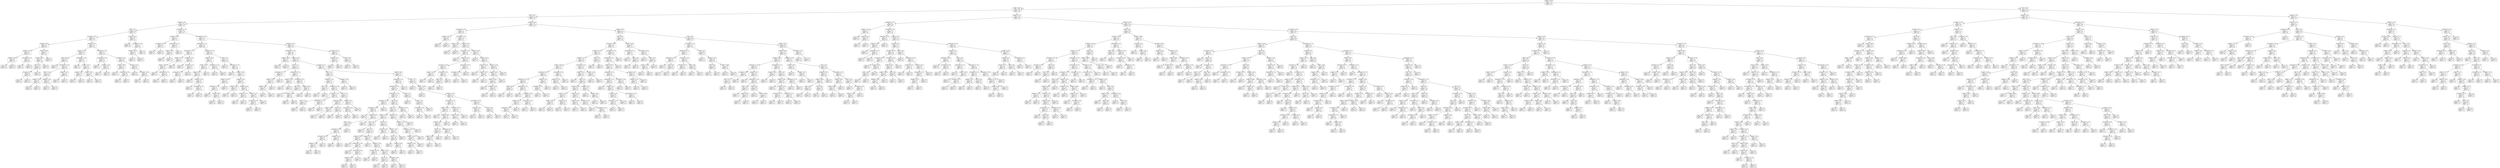 digraph Tree {
node [shape=box, style="rounded", color="black", fontname=helvetica] ;
edge [fontname=helvetica] ;
0 [label="Health <= 67.8\nmse = 1.3\nsamples = 791\nvalue = 5.4"] ;
1 [label="Health <= 60.5\nmse = 0.8\nsamples = 581\nvalue = 4.9"] ;
0 -> 1 [labeldistance=2.5, labelangle=45, headlabel="True"] ;
2 [label="GDP <= 8.0\nmse = 0.4\nsamples = 277\nvalue = 4.3"] ;
1 -> 2 ;
3 [label="Support <= 0.6\nmse = 0.4\nsamples = 156\nvalue = 4.1"] ;
2 -> 3 ;
4 [label="GDP <= 7.6\nmse = 0.4\nsamples = 34\nvalue = 3.7"] ;
3 -> 4 ;
5 [label="Corruption <= 0.7\nmse = 0.3\nsamples = 30\nvalue = 3.6"] ;
4 -> 5 ;
6 [label="Freedom <= 0.8\nmse = 0.2\nsamples = 9\nvalue = 4.0"] ;
5 -> 6 ;
7 [label="Freedom <= 0.6\nmse = 0.1\nsamples = 4\nvalue = 4.3"] ;
6 -> 7 ;
8 [label="Freedom <= 0.5\nmse = 0.0\nsamples = 2\nvalue = 3.9"] ;
7 -> 8 ;
9 [label="mse = 0.0\nsamples = 1\nvalue = 3.8"] ;
8 -> 9 ;
10 [label="mse = -0.0\nsamples = 1\nvalue = 3.9"] ;
8 -> 10 ;
11 [label="Corruption <= 0.5\nmse = 0.0\nsamples = 2\nvalue = 4.6"] ;
7 -> 11 ;
12 [label="mse = 0.0\nsamples = 1\nvalue = 4.4"] ;
11 -> 12 ;
13 [label="mse = 0.0\nsamples = 1\nvalue = 4.8"] ;
11 -> 13 ;
14 [label="Health <= 59.4\nmse = 0.1\nsamples = 5\nvalue = 3.7"] ;
6 -> 14 ;
15 [label="Support <= 0.6\nmse = 0.0\nsamples = 4\nvalue = 3.9"] ;
14 -> 15 ;
16 [label="GDP <= 7.2\nmse = 0.0\nsamples = 3\nvalue = 3.8"] ;
15 -> 16 ;
17 [label="Corruption <= 0.7\nmse = 0.0\nsamples = 2\nvalue = 3.8"] ;
16 -> 17 ;
18 [label="mse = 0.0\nsamples = 1\nvalue = 3.8"] ;
17 -> 18 ;
19 [label="mse = 0.0\nsamples = 1\nvalue = 3.9"] ;
17 -> 19 ;
20 [label="mse = -0.0\nsamples = 1\nvalue = 3.8"] ;
16 -> 20 ;
21 [label="mse = 0.0\nsamples = 1\nvalue = 4.0"] ;
15 -> 21 ;
22 [label="mse = 0.0\nsamples = 1\nvalue = 3.1"] ;
14 -> 22 ;
23 [label="Freedom <= 0.7\nmse = 0.2\nsamples = 21\nvalue = 3.4"] ;
5 -> 23 ;
24 [label="Support <= 0.5\nmse = 0.2\nsamples = 12\nvalue = 3.1"] ;
23 -> 24 ;
25 [label="GDP <= 6.8\nmse = 0.0\nsamples = 7\nvalue = 2.9"] ;
24 -> 25 ;
26 [label="mse = 0.0\nsamples = 1\nvalue = 2.7"] ;
25 -> 26 ;
27 [label="Generosity <= -0.0\nmse = 0.0\nsamples = 6\nvalue = 3.0"] ;
25 -> 27 ;
28 [label="GDP <= 7.4\nmse = 0.0\nsamples = 4\nvalue = 2.8"] ;
27 -> 28 ;
29 [label="Support <= 0.4\nmse = 0.0\nsamples = 2\nvalue = 2.9"] ;
28 -> 29 ;
30 [label="mse = 0.0\nsamples = 1\nvalue = 2.9"] ;
29 -> 30 ;
31 [label="mse = 0.0\nsamples = 1\nvalue = 2.8"] ;
29 -> 31 ;
32 [label="Freedom <= 0.4\nmse = 0.0\nsamples = 2\nvalue = 2.7"] ;
28 -> 32 ;
33 [label="mse = 0.0\nsamples = 1\nvalue = 2.7"] ;
32 -> 33 ;
34 [label="mse = 0.0\nsamples = 1\nvalue = 2.7"] ;
32 -> 34 ;
35 [label="Health <= 51.1\nmse = 0.0\nsamples = 2\nvalue = 3.2"] ;
27 -> 35 ;
36 [label="mse = 0.0\nsamples = 1\nvalue = 3.2"] ;
35 -> 36 ;
37 [label="mse = 0.0\nsamples = 1\nvalue = 3.1"] ;
35 -> 37 ;
38 [label="Generosity <= -0.0\nmse = 0.2\nsamples = 5\nvalue = 3.7"] ;
24 -> 38 ;
39 [label="mse = 0.0\nsamples = 1\nvalue = 2.9"] ;
38 -> 39 ;
40 [label="Health <= 51.7\nmse = 0.0\nsamples = 4\nvalue = 3.9"] ;
38 -> 40 ;
41 [label="Support <= 0.5\nmse = 0.0\nsamples = 2\nvalue = 3.7"] ;
40 -> 41 ;
42 [label="mse = 0.0\nsamples = 1\nvalue = 3.7"] ;
41 -> 42 ;
43 [label="mse = 0.0\nsamples = 1\nvalue = 3.8"] ;
41 -> 43 ;
44 [label="Health <= 53.1\nmse = 0.0\nsamples = 2\nvalue = 4.1"] ;
40 -> 44 ;
45 [label="mse = 0.0\nsamples = 1\nvalue = 4.2"] ;
44 -> 45 ;
46 [label="mse = -0.0\nsamples = 1\nvalue = 4.0"] ;
44 -> 46 ;
47 [label="Corruption <= 0.8\nmse = 0.1\nsamples = 9\nvalue = 3.6"] ;
23 -> 47 ;
48 [label="Generosity <= -0.0\nmse = 0.0\nsamples = 3\nvalue = 3.4"] ;
47 -> 48 ;
49 [label="mse = 0.0\nsamples = 1\nvalue = 3.2"] ;
48 -> 49 ;
50 [label="Freedom <= 0.8\nmse = 0.0\nsamples = 2\nvalue = 3.4"] ;
48 -> 50 ;
51 [label="mse = 0.0\nsamples = 1\nvalue = 3.5"] ;
50 -> 51 ;
52 [label="mse = 0.0\nsamples = 1\nvalue = 3.4"] ;
50 -> 52 ;
53 [label="Support <= 0.5\nmse = 0.0\nsamples = 6\nvalue = 3.9"] ;
47 -> 53 ;
54 [label="Health <= 50.9\nmse = 0.0\nsamples = 3\nvalue = 3.7"] ;
53 -> 54 ;
55 [label="mse = 0.0\nsamples = 1\nvalue = 3.7"] ;
54 -> 55 ;
56 [label="Generosity <= 0.0\nmse = 0.0\nsamples = 2\nvalue = 3.6"] ;
54 -> 56 ;
57 [label="mse = 0.0\nsamples = 1\nvalue = 3.6"] ;
56 -> 57 ;
58 [label="mse = 0.0\nsamples = 1\nvalue = 3.7"] ;
56 -> 58 ;
59 [label="Support <= 0.5\nmse = 0.0\nsamples = 3\nvalue = 4.0"] ;
53 -> 59 ;
60 [label="mse = 0.0\nsamples = 1\nvalue = 3.9"] ;
59 -> 60 ;
61 [label="Corruption <= 0.8\nmse = 0.0\nsamples = 2\nvalue = 4.0"] ;
59 -> 61 ;
62 [label="mse = 0.0\nsamples = 1\nvalue = 4.0"] ;
61 -> 62 ;
63 [label="mse = 0.0\nsamples = 1\nvalue = 4.0"] ;
61 -> 63 ;
64 [label="Support <= 0.4\nmse = 0.0\nsamples = 4\nvalue = 5.0"] ;
4 -> 64 ;
65 [label="mse = 0.0\nsamples = 1\nvalue = 4.9"] ;
64 -> 65 ;
66 [label="Generosity <= -0.0\nmse = 0.0\nsamples = 3\nvalue = 5.0"] ;
64 -> 66 ;
67 [label="Freedom <= 0.6\nmse = 0.0\nsamples = 2\nvalue = 5.1"] ;
66 -> 67 ;
68 [label="mse = 0.0\nsamples = 1\nvalue = 5.1"] ;
67 -> 68 ;
69 [label="mse = 0.0\nsamples = 1\nvalue = 5.1"] ;
67 -> 69 ;
70 [label="mse = -0.0\nsamples = 1\nvalue = 5.0"] ;
66 -> 70 ;
71 [label="Generosity <= -0.1\nmse = 0.3\nsamples = 122\nvalue = 4.2"] ;
3 -> 71 ;
72 [label="Freedom <= 0.6\nmse = 0.1\nsamples = 5\nvalue = 3.3"] ;
71 -> 72 ;
73 [label="Corruption <= 0.8\nmse = 0.0\nsamples = 2\nvalue = 3.0"] ;
72 -> 73 ;
74 [label="mse = 0.0\nsamples = 1\nvalue = 3.1"] ;
73 -> 74 ;
75 [label="mse = 0.0\nsamples = 1\nvalue = 3.0"] ;
73 -> 75 ;
76 [label="Generosity <= -0.1\nmse = 0.0\nsamples = 3\nvalue = 3.7"] ;
72 -> 76 ;
77 [label="Health <= 51.9\nmse = 0.0\nsamples = 2\nvalue = 3.8"] ;
76 -> 77 ;
78 [label="mse = 0.0\nsamples = 1\nvalue = 3.8"] ;
77 -> 78 ;
79 [label="mse = -0.0\nsamples = 1\nvalue = 3.8"] ;
77 -> 79 ;
80 [label="mse = 0.0\nsamples = 1\nvalue = 3.5"] ;
76 -> 80 ;
81 [label="Generosity <= -0.0\nmse = 0.2\nsamples = 117\nvalue = 4.2"] ;
71 -> 81 ;
82 [label="Generosity <= -0.1\nmse = 0.3\nsamples = 28\nvalue = 4.0"] ;
81 -> 82 ;
83 [label="Generosity <= -0.1\nmse = 0.1\nsamples = 8\nvalue = 4.5"] ;
82 -> 83 ;
84 [label="Health <= 57.7\nmse = 0.1\nsamples = 4\nvalue = 4.2"] ;
83 -> 84 ;
85 [label="Health <= 46.2\nmse = 0.0\nsamples = 3\nvalue = 4.0"] ;
84 -> 85 ;
86 [label="mse = 0.0\nsamples = 1\nvalue = 4.2"] ;
85 -> 86 ;
87 [label="Generosity <= -0.1\nmse = 0.0\nsamples = 2\nvalue = 3.9"] ;
85 -> 87 ;
88 [label="mse = 0.0\nsamples = 1\nvalue = 4.0"] ;
87 -> 88 ;
89 [label="mse = 0.0\nsamples = 1\nvalue = 3.8"] ;
87 -> 89 ;
90 [label="mse = -0.0\nsamples = 1\nvalue = 4.6"] ;
84 -> 90 ;
91 [label="Freedom <= 0.5\nmse = 0.0\nsamples = 4\nvalue = 4.8"] ;
83 -> 91 ;
92 [label="mse = 0.0\nsamples = 1\nvalue = 5.0"] ;
91 -> 92 ;
93 [label="Freedom <= 0.7\nmse = 0.0\nsamples = 3\nvalue = 4.7"] ;
91 -> 93 ;
94 [label="Generosity <= -0.1\nmse = 0.0\nsamples = 2\nvalue = 4.7"] ;
93 -> 94 ;
95 [label="mse = 0.0\nsamples = 1\nvalue = 4.7"] ;
94 -> 95 ;
96 [label="mse = 0.0\nsamples = 1\nvalue = 4.7"] ;
94 -> 96 ;
97 [label="mse = 0.0\nsamples = 1\nvalue = 4.8"] ;
93 -> 97 ;
98 [label="Corruption <= 0.8\nmse = 0.2\nsamples = 20\nvalue = 3.8"] ;
82 -> 98 ;
99 [label="Health <= 52.8\nmse = 0.1\nsamples = 7\nvalue = 4.1"] ;
98 -> 99 ;
100 [label="Health <= 51.5\nmse = 0.0\nsamples = 5\nvalue = 4.0"] ;
99 -> 100 ;
101 [label="Support <= 0.7\nmse = 0.0\nsamples = 4\nvalue = 4.0"] ;
100 -> 101 ;
102 [label="mse = 0.0\nsamples = 1\nvalue = 4.3"] ;
101 -> 102 ;
103 [label="Freedom <= 0.6\nmse = 0.0\nsamples = 3\nvalue = 4.0"] ;
101 -> 103 ;
104 [label="mse = 0.0\nsamples = 1\nvalue = 4.0"] ;
103 -> 104 ;
105 [label="Generosity <= -0.1\nmse = 0.0\nsamples = 2\nvalue = 3.9"] ;
103 -> 105 ;
106 [label="mse = 0.0\nsamples = 1\nvalue = 4.0"] ;
105 -> 106 ;
107 [label="mse = -0.0\nsamples = 1\nvalue = 3.9"] ;
105 -> 107 ;
108 [label="mse = 0.0\nsamples = 1\nvalue = 3.6"] ;
100 -> 108 ;
109 [label="Generosity <= -0.1\nmse = 0.0\nsamples = 2\nvalue = 4.4"] ;
99 -> 109 ;
110 [label="mse = 0.0\nsamples = 1\nvalue = 4.4"] ;
109 -> 110 ;
111 [label="mse = 0.0\nsamples = 1\nvalue = 4.4"] ;
109 -> 111 ;
112 [label="GDP <= 7.2\nmse = 0.1\nsamples = 13\nvalue = 3.6"] ;
98 -> 112 ;
113 [label="mse = 0.0\nsamples = 1\nvalue = 4.4"] ;
112 -> 113 ;
114 [label="Generosity <= -0.1\nmse = 0.1\nsamples = 12\nvalue = 3.6"] ;
112 -> 114 ;
115 [label="mse = 0.0\nsamples = 1\nvalue = 3.2"] ;
114 -> 115 ;
116 [label="Health <= 51.9\nmse = 0.1\nsamples = 11\nvalue = 3.7"] ;
114 -> 116 ;
117 [label="Health <= 51.0\nmse = 0.2\nsamples = 4\nvalue = 4.0"] ;
116 -> 117 ;
118 [label="Generosity <= -0.1\nmse = 0.1\nsamples = 3\nvalue = 3.8"] ;
117 -> 118 ;
119 [label="mse = 0.0\nsamples = 1\nvalue = 3.5"] ;
118 -> 119 ;
120 [label="Health <= 46.1\nmse = 0.0\nsamples = 2\nvalue = 3.9"] ;
118 -> 120 ;
121 [label="mse = 0.0\nsamples = 1\nvalue = 3.8"] ;
120 -> 121 ;
122 [label="mse = -0.0\nsamples = 1\nvalue = 4.0"] ;
120 -> 122 ;
123 [label="mse = 0.0\nsamples = 1\nvalue = 4.7"] ;
117 -> 123 ;
124 [label="Support <= 0.6\nmse = 0.0\nsamples = 7\nvalue = 3.6"] ;
116 -> 124 ;
125 [label="Freedom <= 0.6\nmse = 0.0\nsamples = 2\nvalue = 3.5"] ;
124 -> 125 ;
126 [label="mse = 0.0\nsamples = 1\nvalue = 3.5"] ;
125 -> 126 ;
127 [label="mse = -0.0\nsamples = 1\nvalue = 3.5"] ;
125 -> 127 ;
128 [label="Freedom <= 0.6\nmse = 0.0\nsamples = 5\nvalue = 3.6"] ;
124 -> 128 ;
129 [label="Freedom <= 0.5\nmse = 0.0\nsamples = 2\nvalue = 3.6"] ;
128 -> 129 ;
130 [label="mse = 0.0\nsamples = 1\nvalue = 3.6"] ;
129 -> 130 ;
131 [label="mse = -0.0\nsamples = 1\nvalue = 3.6"] ;
129 -> 131 ;
132 [label="Freedom <= 0.7\nmse = 0.0\nsamples = 3\nvalue = 3.6"] ;
128 -> 132 ;
133 [label="Corruption <= 0.9\nmse = 0.0\nsamples = 2\nvalue = 3.7"] ;
132 -> 133 ;
134 [label="mse = 0.0\nsamples = 1\nvalue = 3.7"] ;
133 -> 134 ;
135 [label="mse = 0.0\nsamples = 1\nvalue = 3.7"] ;
133 -> 135 ;
136 [label="mse = -0.0\nsamples = 1\nvalue = 3.6"] ;
132 -> 136 ;
137 [label="Freedom <= 0.9\nmse = 0.2\nsamples = 89\nvalue = 4.3"] ;
81 -> 137 ;
138 [label="Generosity <= -0.0\nmse = 0.2\nsamples = 85\nvalue = 4.3"] ;
137 -> 138 ;
139 [label="Health <= 53.5\nmse = 0.0\nsamples = 2\nvalue = 4.9"] ;
138 -> 139 ;
140 [label="mse = -0.0\nsamples = 1\nvalue = 5.0"] ;
139 -> 140 ;
141 [label="mse = -0.0\nsamples = 1\nvalue = 4.7"] ;
139 -> 141 ;
142 [label="Support <= 0.6\nmse = 0.2\nsamples = 83\nvalue = 4.3"] ;
138 -> 142 ;
143 [label="GDP <= 7.1\nmse = 0.3\nsamples = 11\nvalue = 4.5"] ;
142 -> 143 ;
144 [label="Generosity <= 0.1\nmse = 0.6\nsamples = 4\nvalue = 4.1"] ;
143 -> 144 ;
145 [label="Health <= 52.5\nmse = 0.3\nsamples = 3\nvalue = 4.4"] ;
144 -> 145 ;
146 [label="Health <= 50.7\nmse = 0.0\nsamples = 2\nvalue = 4.1"] ;
145 -> 146 ;
147 [label="mse = 0.0\nsamples = 1\nvalue = 4.2"] ;
146 -> 147 ;
148 [label="mse = 0.0\nsamples = 1\nvalue = 3.9"] ;
146 -> 148 ;
149 [label="mse = -0.0\nsamples = 1\nvalue = 5.2"] ;
145 -> 149 ;
150 [label="mse = -0.0\nsamples = 1\nvalue = 3.0"] ;
144 -> 150 ;
151 [label="Generosity <= 0.0\nmse = 0.1\nsamples = 7\nvalue = 4.7"] ;
143 -> 151 ;
152 [label="Support <= 0.6\nmse = 0.0\nsamples = 2\nvalue = 4.0"] ;
151 -> 152 ;
153 [label="mse = 0.0\nsamples = 1\nvalue = 4.0"] ;
152 -> 153 ;
154 [label="mse = 0.0\nsamples = 1\nvalue = 4.0"] ;
152 -> 154 ;
155 [label="Generosity <= 0.1\nmse = 0.0\nsamples = 5\nvalue = 4.8"] ;
151 -> 155 ;
156 [label="GDP <= 7.3\nmse = 0.0\nsamples = 3\nvalue = 4.7"] ;
155 -> 156 ;
157 [label="mse = 0.0\nsamples = 1\nvalue = 4.9"] ;
156 -> 157 ;
158 [label="Corruption <= 0.8\nmse = 0.0\nsamples = 2\nvalue = 4.6"] ;
156 -> 158 ;
159 [label="mse = 0.0\nsamples = 1\nvalue = 4.6"] ;
158 -> 159 ;
160 [label="mse = 0.0\nsamples = 1\nvalue = 4.6"] ;
158 -> 160 ;
161 [label="Support <= 0.6\nmse = 0.0\nsamples = 2\nvalue = 4.9"] ;
155 -> 161 ;
162 [label="mse = 0.0\nsamples = 1\nvalue = 4.8"] ;
161 -> 162 ;
163 [label="mse = 0.0\nsamples = 1\nvalue = 5.0"] ;
161 -> 163 ;
164 [label="Support <= 0.7\nmse = 0.2\nsamples = 72\nvalue = 4.3"] ;
142 -> 164 ;
165 [label="GDP <= 7.9\nmse = 0.3\nsamples = 15\nvalue = 4.0"] ;
164 -> 165 ;
166 [label="Freedom <= 0.5\nmse = 0.2\nsamples = 13\nvalue = 4.2"] ;
165 -> 166 ;
167 [label="GDP <= 7.3\nmse = 0.0\nsamples = 2\nvalue = 3.7"] ;
166 -> 167 ;
168 [label="mse = 0.0\nsamples = 1\nvalue = 3.7"] ;
167 -> 168 ;
169 [label="mse = 0.0\nsamples = 1\nvalue = 3.6"] ;
167 -> 169 ;
170 [label="Corruption <= 0.8\nmse = 0.2\nsamples = 11\nvalue = 4.3"] ;
166 -> 170 ;
171 [label="Corruption <= 0.7\nmse = 0.2\nsamples = 4\nvalue = 4.0"] ;
170 -> 171 ;
172 [label="GDP <= 7.0\nmse = 0.1\nsamples = 2\nvalue = 4.4"] ;
171 -> 172 ;
173 [label="mse = 0.0\nsamples = 1\nvalue = 4.1"] ;
172 -> 173 ;
174 [label="mse = 0.0\nsamples = 1\nvalue = 4.6"] ;
172 -> 174 ;
175 [label="Generosity <= 0.0\nmse = 0.0\nsamples = 2\nvalue = 3.6"] ;
171 -> 175 ;
176 [label="mse = 0.0\nsamples = 1\nvalue = 3.4"] ;
175 -> 176 ;
177 [label="mse = 0.0\nsamples = 1\nvalue = 3.7"] ;
175 -> 177 ;
178 [label="GDP <= 7.5\nmse = 0.1\nsamples = 7\nvalue = 4.4"] ;
170 -> 178 ;
179 [label="Generosity <= 0.0\nmse = 0.0\nsamples = 4\nvalue = 4.2"] ;
178 -> 179 ;
180 [label="Health <= 58.9\nmse = 0.0\nsamples = 2\nvalue = 4.1"] ;
179 -> 180 ;
181 [label="mse = 0.0\nsamples = 1\nvalue = 4.1"] ;
180 -> 181 ;
182 [label="mse = 0.0\nsamples = 1\nvalue = 4.1"] ;
180 -> 182 ;
183 [label="GDP <= 7.4\nmse = 0.0\nsamples = 2\nvalue = 4.3"] ;
179 -> 183 ;
184 [label="mse = 0.0\nsamples = 1\nvalue = 4.3"] ;
183 -> 184 ;
185 [label="mse = -0.0\nsamples = 1\nvalue = 4.3"] ;
183 -> 185 ;
186 [label="Support <= 0.7\nmse = 0.0\nsamples = 3\nvalue = 4.7"] ;
178 -> 186 ;
187 [label="Corruption <= 0.8\nmse = 0.0\nsamples = 2\nvalue = 4.6"] ;
186 -> 187 ;
188 [label="mse = 0.0\nsamples = 1\nvalue = 4.6"] ;
187 -> 188 ;
189 [label="mse = 0.0\nsamples = 1\nvalue = 4.6"] ;
187 -> 189 ;
190 [label="mse = -0.0\nsamples = 1\nvalue = 4.9"] ;
186 -> 190 ;
191 [label="Freedom <= 0.8\nmse = 0.1\nsamples = 2\nvalue = 3.3"] ;
165 -> 191 ;
192 [label="mse = 0.0\nsamples = 1\nvalue = 2.9"] ;
191 -> 192 ;
193 [label="mse = -0.0\nsamples = 1\nvalue = 3.4"] ;
191 -> 193 ;
194 [label="Health <= 56.0\nmse = 0.2\nsamples = 57\nvalue = 4.3"] ;
164 -> 194 ;
195 [label="Generosity <= 0.3\nmse = 0.2\nsamples = 41\nvalue = 4.3"] ;
194 -> 195 ;
196 [label="Generosity <= 0.2\nmse = 0.1\nsamples = 40\nvalue = 4.3"] ;
195 -> 196 ;
197 [label="Generosity <= -0.0\nmse = 0.1\nsamples = 36\nvalue = 4.2"] ;
196 -> 197 ;
198 [label="Generosity <= -0.0\nmse = 0.0\nsamples = 9\nvalue = 4.4"] ;
197 -> 198 ;
199 [label="Generosity <= -0.0\nmse = 0.0\nsamples = 8\nvalue = 4.4"] ;
198 -> 199 ;
200 [label="mse = 0.0\nsamples = 1\nvalue = 4.0"] ;
199 -> 200 ;
201 [label="Support <= 0.8\nmse = 0.0\nsamples = 7\nvalue = 4.4"] ;
199 -> 201 ;
202 [label="GDP <= 8.0\nmse = 0.0\nsamples = 6\nvalue = 4.4"] ;
201 -> 202 ;
203 [label="Generosity <= -0.0\nmse = 0.0\nsamples = 5\nvalue = 4.4"] ;
202 -> 203 ;
204 [label="Corruption <= 0.9\nmse = 0.0\nsamples = 3\nvalue = 4.4"] ;
203 -> 204 ;
205 [label="Freedom <= 0.8\nmse = 0.0\nsamples = 2\nvalue = 4.4"] ;
204 -> 205 ;
206 [label="mse = 0.0\nsamples = 1\nvalue = 4.4"] ;
205 -> 206 ;
207 [label="mse = -0.0\nsamples = 1\nvalue = 4.4"] ;
205 -> 207 ;
208 [label="mse = -0.0\nsamples = 1\nvalue = 4.3"] ;
204 -> 208 ;
209 [label="Freedom <= 0.8\nmse = 0.0\nsamples = 2\nvalue = 4.3"] ;
203 -> 209 ;
210 [label="mse = 0.0\nsamples = 1\nvalue = 4.3"] ;
209 -> 210 ;
211 [label="mse = 0.0\nsamples = 1\nvalue = 4.3"] ;
209 -> 211 ;
212 [label="mse = 0.0\nsamples = 1\nvalue = 4.2"] ;
202 -> 212 ;
213 [label="mse = -0.0\nsamples = 1\nvalue = 4.6"] ;
201 -> 213 ;
214 [label="mse = -0.0\nsamples = 1\nvalue = 4.8"] ;
198 -> 214 ;
215 [label="GDP <= 8.0\nmse = 0.2\nsamples = 27\nvalue = 4.2"] ;
197 -> 215 ;
216 [label="GDP <= 7.5\nmse = 0.1\nsamples = 25\nvalue = 4.1"] ;
215 -> 216 ;
217 [label="Freedom <= 0.7\nmse = 0.1\nsamples = 19\nvalue = 4.2"] ;
216 -> 217 ;
218 [label="GDP <= 6.5\nmse = 0.0\nsamples = 13\nvalue = 4.3"] ;
217 -> 218 ;
219 [label="mse = 0.0\nsamples = 1\nvalue = 4.0"] ;
218 -> 219 ;
220 [label="GDP <= 7.3\nmse = 0.0\nsamples = 12\nvalue = 4.4"] ;
218 -> 220 ;
221 [label="Support <= 0.8\nmse = 0.0\nsamples = 5\nvalue = 4.5"] ;
220 -> 221 ;
222 [label="mse = 0.0\nsamples = 1\nvalue = 4.7"] ;
221 -> 222 ;
223 [label="Generosity <= -0.0\nmse = 0.0\nsamples = 4\nvalue = 4.5"] ;
221 -> 223 ;
224 [label="mse = 0.0\nsamples = 1\nvalue = 4.5"] ;
223 -> 224 ;
225 [label="Generosity <= 0.0\nmse = 0.0\nsamples = 3\nvalue = 4.5"] ;
223 -> 225 ;
226 [label="Support <= 0.8\nmse = 0.0\nsamples = 2\nvalue = 4.4"] ;
225 -> 226 ;
227 [label="mse = 0.0\nsamples = 1\nvalue = 4.4"] ;
226 -> 227 ;
228 [label="mse = -0.0\nsamples = 1\nvalue = 4.5"] ;
226 -> 228 ;
229 [label="mse = -0.0\nsamples = 1\nvalue = 4.5"] ;
225 -> 229 ;
230 [label="Support <= 0.7\nmse = 0.0\nsamples = 7\nvalue = 4.3"] ;
220 -> 230 ;
231 [label="mse = 0.0\nsamples = 1\nvalue = 4.7"] ;
230 -> 231 ;
232 [label="Support <= 0.8\nmse = 0.0\nsamples = 6\nvalue = 4.3"] ;
230 -> 232 ;
233 [label="Corruption <= 0.9\nmse = 0.0\nsamples = 2\nvalue = 4.0"] ;
232 -> 233 ;
234 [label="mse = 0.0\nsamples = 1\nvalue = 4.0"] ;
233 -> 234 ;
235 [label="mse = 0.0\nsamples = 1\nvalue = 4.1"] ;
233 -> 235 ;
236 [label="Health <= 52.5\nmse = 0.0\nsamples = 4\nvalue = 4.3"] ;
232 -> 236 ;
237 [label="GDP <= 7.5\nmse = 0.0\nsamples = 2\nvalue = 4.4"] ;
236 -> 237 ;
238 [label="mse = 0.0\nsamples = 1\nvalue = 4.3"] ;
237 -> 238 ;
239 [label="mse = -0.0\nsamples = 1\nvalue = 4.4"] ;
237 -> 239 ;
240 [label="Corruption <= 0.8\nmse = 0.0\nsamples = 2\nvalue = 4.2"] ;
236 -> 240 ;
241 [label="mse = 0.0\nsamples = 1\nvalue = 4.2"] ;
240 -> 241 ;
242 [label="mse = -0.0\nsamples = 1\nvalue = 4.2"] ;
240 -> 242 ;
243 [label="GDP <= 7.3\nmse = 0.1\nsamples = 6\nvalue = 4.0"] ;
217 -> 243 ;
244 [label="Freedom <= 0.8\nmse = 0.0\nsamples = 2\nvalue = 4.2"] ;
243 -> 244 ;
245 [label="mse = 0.0\nsamples = 1\nvalue = 4.1"] ;
244 -> 245 ;
246 [label="mse = 0.0\nsamples = 1\nvalue = 4.3"] ;
244 -> 246 ;
247 [label="Health <= 54.1\nmse = 0.1\nsamples = 4\nvalue = 3.8"] ;
243 -> 247 ;
248 [label="GDP <= 7.4\nmse = 0.0\nsamples = 3\nvalue = 3.6"] ;
247 -> 248 ;
249 [label="mse = 0.0\nsamples = 1\nvalue = 3.3"] ;
248 -> 249 ;
250 [label="Support <= 0.8\nmse = 0.0\nsamples = 2\nvalue = 3.7"] ;
248 -> 250 ;
251 [label="mse = 0.0\nsamples = 1\nvalue = 3.8"] ;
250 -> 251 ;
252 [label="mse = 0.0\nsamples = 1\nvalue = 3.7"] ;
250 -> 252 ;
253 [label="mse = 0.0\nsamples = 1\nvalue = 4.2"] ;
247 -> 253 ;
254 [label="Support <= 0.8\nmse = 0.1\nsamples = 6\nvalue = 3.7"] ;
216 -> 254 ;
255 [label="Support <= 0.8\nmse = 0.1\nsamples = 5\nvalue = 3.9"] ;
254 -> 255 ;
256 [label="Corruption <= 0.9\nmse = 0.0\nsamples = 4\nvalue = 3.7"] ;
255 -> 256 ;
257 [label="Support <= 0.8\nmse = 0.0\nsamples = 3\nvalue = 3.7"] ;
256 -> 257 ;
258 [label="Freedom <= 0.6\nmse = 0.0\nsamples = 2\nvalue = 3.7"] ;
257 -> 258 ;
259 [label="mse = 0.0\nsamples = 1\nvalue = 3.7"] ;
258 -> 259 ;
260 [label="mse = 0.0\nsamples = 1\nvalue = 3.7"] ;
258 -> 260 ;
261 [label="mse = 0.0\nsamples = 1\nvalue = 3.7"] ;
257 -> 261 ;
262 [label="mse = -0.0\nsamples = 1\nvalue = 3.9"] ;
256 -> 262 ;
263 [label="mse = 0.0\nsamples = 1\nvalue = 4.3"] ;
255 -> 263 ;
264 [label="mse = -0.0\nsamples = 1\nvalue = 3.2"] ;
254 -> 264 ;
265 [label="Corruption <= 0.7\nmse = 0.1\nsamples = 2\nvalue = 4.8"] ;
215 -> 265 ;
266 [label="mse = 0.0\nsamples = 1\nvalue = 5.0"] ;
265 -> 266 ;
267 [label="mse = 0.0\nsamples = 1\nvalue = 4.6"] ;
265 -> 267 ;
268 [label="GDP <= 7.2\nmse = 0.1\nsamples = 4\nvalue = 4.6"] ;
196 -> 268 ;
269 [label="mse = 0.0\nsamples = 1\nvalue = 5.1"] ;
268 -> 269 ;
270 [label="GDP <= 7.8\nmse = 0.0\nsamples = 3\nvalue = 4.5"] ;
268 -> 270 ;
271 [label="Corruption <= 0.8\nmse = 0.0\nsamples = 2\nvalue = 4.4"] ;
270 -> 271 ;
272 [label="mse = 0.0\nsamples = 1\nvalue = 4.4"] ;
271 -> 272 ;
273 [label="mse = -0.0\nsamples = 1\nvalue = 4.4"] ;
271 -> 273 ;
274 [label="mse = -0.0\nsamples = 1\nvalue = 4.5"] ;
270 -> 274 ;
275 [label="mse = -0.0\nsamples = 1\nvalue = 3.4"] ;
195 -> 275 ;
276 [label="GDP <= 7.2\nmse = 0.1\nsamples = 16\nvalue = 4.6"] ;
194 -> 276 ;
277 [label="mse = 0.0\nsamples = 1\nvalue = 5.1"] ;
276 -> 277 ;
278 [label="Health <= 56.4\nmse = 0.1\nsamples = 15\nvalue = 4.5"] ;
276 -> 278 ;
279 [label="mse = 0.0\nsamples = 1\nvalue = 4.9"] ;
278 -> 279 ;
280 [label="Freedom <= 0.8\nmse = 0.1\nsamples = 14\nvalue = 4.5"] ;
278 -> 280 ;
281 [label="Corruption <= 0.9\nmse = 0.1\nsamples = 10\nvalue = 4.4"] ;
280 -> 281 ;
282 [label="Health <= 57.3\nmse = 0.0\nsamples = 7\nvalue = 4.3"] ;
281 -> 282 ;
283 [label="mse = 0.0\nsamples = 1\nvalue = 3.8"] ;
282 -> 283 ;
284 [label="Health <= 59.7\nmse = 0.0\nsamples = 6\nvalue = 4.3"] ;
282 -> 284 ;
285 [label="Support <= 0.7\nmse = 0.0\nsamples = 5\nvalue = 4.3"] ;
284 -> 285 ;
286 [label="GDP <= 7.7\nmse = 0.0\nsamples = 3\nvalue = 4.3"] ;
285 -> 286 ;
287 [label="Health <= 58.5\nmse = 0.0\nsamples = 2\nvalue = 4.3"] ;
286 -> 287 ;
288 [label="mse = 0.0\nsamples = 1\nvalue = 4.3"] ;
287 -> 288 ;
289 [label="mse = 0.0\nsamples = 1\nvalue = 4.3"] ;
287 -> 289 ;
290 [label="mse = -0.0\nsamples = 1\nvalue = 4.4"] ;
286 -> 290 ;
291 [label="Generosity <= 0.0\nmse = 0.0\nsamples = 2\nvalue = 4.2"] ;
285 -> 291 ;
292 [label="mse = 0.0\nsamples = 1\nvalue = 4.2"] ;
291 -> 292 ;
293 [label="mse = -0.0\nsamples = 1\nvalue = 4.2"] ;
291 -> 293 ;
294 [label="mse = 0.0\nsamples = 1\nvalue = 4.6"] ;
284 -> 294 ;
295 [label="Corruption <= 0.9\nmse = 0.0\nsamples = 3\nvalue = 4.5"] ;
281 -> 295 ;
296 [label="Health <= 57.4\nmse = 0.0\nsamples = 2\nvalue = 4.5"] ;
295 -> 296 ;
297 [label="mse = 0.0\nsamples = 1\nvalue = 4.5"] ;
296 -> 297 ;
298 [label="mse = -0.0\nsamples = 1\nvalue = 4.4"] ;
296 -> 298 ;
299 [label="mse = 0.0\nsamples = 1\nvalue = 4.9"] ;
295 -> 299 ;
300 [label="Freedom <= 0.8\nmse = 0.0\nsamples = 4\nvalue = 4.7"] ;
280 -> 300 ;
301 [label="Support <= 0.8\nmse = 0.0\nsamples = 2\nvalue = 4.9"] ;
300 -> 301 ;
302 [label="mse = 0.0\nsamples = 1\nvalue = 4.8"] ;
301 -> 302 ;
303 [label="mse = 0.0\nsamples = 1\nvalue = 4.9"] ;
301 -> 303 ;
304 [label="GDP <= 8.0\nmse = 0.0\nsamples = 2\nvalue = 4.6"] ;
300 -> 304 ;
305 [label="mse = 0.0\nsamples = 1\nvalue = 4.5"] ;
304 -> 305 ;
306 [label="mse = 0.0\nsamples = 1\nvalue = 4.7"] ;
304 -> 306 ;
307 [label="Corruption <= 0.9\nmse = 0.0\nsamples = 4\nvalue = 3.8"] ;
137 -> 307 ;
308 [label="Support <= 0.7\nmse = 0.0\nsamples = 2\nvalue = 3.6"] ;
307 -> 308 ;
309 [label="mse = 0.0\nsamples = 1\nvalue = 3.7"] ;
308 -> 309 ;
310 [label="mse = -0.0\nsamples = 1\nvalue = 3.5"] ;
308 -> 310 ;
311 [label="GDP <= 7.9\nmse = 0.0\nsamples = 2\nvalue = 4.0"] ;
307 -> 311 ;
312 [label="mse = 0.0\nsamples = 1\nvalue = 4.1"] ;
311 -> 312 ;
313 [label="mse = 0.0\nsamples = 1\nvalue = 3.9"] ;
311 -> 313 ;
314 [label="Health <= 52.9\nmse = 0.3\nsamples = 121\nvalue = 4.6"] ;
2 -> 314 ;
315 [label="Corruption <= 0.8\nmse = 0.1\nsamples = 22\nvalue = 5.0"] ;
314 -> 315 ;
316 [label="Health <= 47.3\nmse = 0.0\nsamples = 2\nvalue = 4.5"] ;
315 -> 316 ;
317 [label="mse = 0.0\nsamples = 1\nvalue = 4.7"] ;
316 -> 317 ;
318 [label="mse = 0.0\nsamples = 1\nvalue = 4.4"] ;
316 -> 318 ;
319 [label="Corruption <= 0.8\nmse = 0.1\nsamples = 20\nvalue = 5.1"] ;
315 -> 319 ;
320 [label="Support <= 0.7\nmse = 0.0\nsamples = 2\nvalue = 5.3"] ;
319 -> 320 ;
321 [label="mse = 0.0\nsamples = 1\nvalue = 5.0"] ;
320 -> 321 ;
322 [label="mse = 0.0\nsamples = 1\nvalue = 5.4"] ;
320 -> 322 ;
323 [label="Support <= 0.8\nmse = 0.1\nsamples = 18\nvalue = 5.0"] ;
319 -> 323 ;
324 [label="Corruption <= 0.9\nmse = 0.1\nsamples = 9\nvalue = 4.9"] ;
323 -> 324 ;
325 [label="mse = 0.0\nsamples = 1\nvalue = 4.2"] ;
324 -> 325 ;
326 [label="Freedom <= 0.8\nmse = 0.0\nsamples = 8\nvalue = 5.0"] ;
324 -> 326 ;
327 [label="Corruption <= 0.9\nmse = 0.0\nsamples = 5\nvalue = 4.9"] ;
326 -> 327 ;
328 [label="Health <= 47.6\nmse = 0.0\nsamples = 2\nvalue = 4.8"] ;
327 -> 328 ;
329 [label="mse = 0.0\nsamples = 1\nvalue = 4.7"] ;
328 -> 329 ;
330 [label="mse = 0.0\nsamples = 1\nvalue = 4.8"] ;
328 -> 330 ;
331 [label="Corruption <= 0.9\nmse = 0.0\nsamples = 3\nvalue = 4.9"] ;
327 -> 331 ;
332 [label="GDP <= 8.5\nmse = 0.0\nsamples = 2\nvalue = 5.0"] ;
331 -> 332 ;
333 [label="mse = 0.0\nsamples = 1\nvalue = 4.9"] ;
332 -> 333 ;
334 [label="mse = -0.0\nsamples = 1\nvalue = 5.0"] ;
332 -> 334 ;
335 [label="mse = 0.0\nsamples = 1\nvalue = 4.9"] ;
331 -> 335 ;
336 [label="Generosity <= 0.0\nmse = 0.0\nsamples = 3\nvalue = 5.1"] ;
326 -> 336 ;
337 [label="Corruption <= 0.9\nmse = 0.0\nsamples = 2\nvalue = 5.3"] ;
336 -> 337 ;
338 [label="mse = 0.0\nsamples = 1\nvalue = 5.3"] ;
337 -> 338 ;
339 [label="mse = 0.0\nsamples = 1\nvalue = 5.3"] ;
337 -> 339 ;
340 [label="mse = 0.0\nsamples = 1\nvalue = 5.0"] ;
336 -> 340 ;
341 [label="Health <= 47.8\nmse = 0.0\nsamples = 9\nvalue = 5.1"] ;
323 -> 341 ;
342 [label="mse = 0.0\nsamples = 1\nvalue = 5.5"] ;
341 -> 342 ;
343 [label="Support <= 0.8\nmse = 0.0\nsamples = 8\nvalue = 5.1"] ;
341 -> 343 ;
344 [label="Support <= 0.8\nmse = 0.0\nsamples = 3\nvalue = 5.2"] ;
343 -> 344 ;
345 [label="mse = 0.0\nsamples = 1\nvalue = 5.3"] ;
344 -> 345 ;
346 [label="Freedom <= 0.7\nmse = 0.0\nsamples = 2\nvalue = 5.2"] ;
344 -> 346 ;
347 [label="mse = 0.0\nsamples = 1\nvalue = 5.2"] ;
346 -> 347 ;
348 [label="mse = -0.0\nsamples = 1\nvalue = 5.2"] ;
346 -> 348 ;
349 [label="Support <= 0.9\nmse = 0.0\nsamples = 5\nvalue = 5.0"] ;
343 -> 349 ;
350 [label="Support <= 0.9\nmse = 0.0\nsamples = 4\nvalue = 4.9"] ;
349 -> 350 ;
351 [label="Health <= 49.1\nmse = 0.0\nsamples = 3\nvalue = 4.9"] ;
350 -> 351 ;
352 [label="mse = 0.0\nsamples = 1\nvalue = 4.9"] ;
351 -> 352 ;
353 [label="Freedom <= 0.8\nmse = 0.0\nsamples = 2\nvalue = 4.9"] ;
351 -> 353 ;
354 [label="mse = 0.0\nsamples = 1\nvalue = 4.9"] ;
353 -> 354 ;
355 [label="mse = 0.0\nsamples = 1\nvalue = 4.9"] ;
353 -> 355 ;
356 [label="mse = 0.0\nsamples = 1\nvalue = 5.0"] ;
350 -> 356 ;
357 [label="mse = -0.0\nsamples = 1\nvalue = 5.1"] ;
349 -> 357 ;
358 [label="Health <= 57.6\nmse = 0.3\nsamples = 99\nvalue = 4.6"] ;
314 -> 358 ;
359 [label="GDP <= 9.5\nmse = 0.3\nsamples = 51\nvalue = 4.4"] ;
358 -> 359 ;
360 [label="Corruption <= 0.8\nmse = 0.2\nsamples = 44\nvalue = 4.5"] ;
359 -> 360 ;
361 [label="Freedom <= 0.9\nmse = 0.2\nsamples = 31\nvalue = 4.3"] ;
360 -> 361 ;
362 [label="Support <= 0.7\nmse = 0.2\nsamples = 29\nvalue = 4.3"] ;
361 -> 362 ;
363 [label="Health <= 56.8\nmse = 0.1\nsamples = 14\nvalue = 4.1"] ;
362 -> 363 ;
364 [label="Generosity <= 0.0\nmse = 0.1\nsamples = 11\nvalue = 4.0"] ;
363 -> 364 ;
365 [label="Generosity <= -0.1\nmse = 0.0\nsamples = 8\nvalue = 4.2"] ;
364 -> 365 ;
366 [label="GDP <= 8.4\nmse = 0.0\nsamples = 2\nvalue = 4.0"] ;
365 -> 366 ;
367 [label="mse = 0.0\nsamples = 1\nvalue = 4.1"] ;
366 -> 367 ;
368 [label="mse = 0.0\nsamples = 1\nvalue = 3.9"] ;
366 -> 368 ;
369 [label="Generosity <= -0.1\nmse = 0.0\nsamples = 6\nvalue = 4.2"] ;
365 -> 369 ;
370 [label="mse = 0.0\nsamples = 1\nvalue = 4.5"] ;
369 -> 370 ;
371 [label="Corruption <= 0.8\nmse = 0.0\nsamples = 5\nvalue = 4.2"] ;
369 -> 371 ;
372 [label="Support <= 0.7\nmse = 0.0\nsamples = 3\nvalue = 4.2"] ;
371 -> 372 ;
373 [label="Generosity <= -0.1\nmse = 0.0\nsamples = 2\nvalue = 4.1"] ;
372 -> 373 ;
374 [label="mse = 0.0\nsamples = 1\nvalue = 4.1"] ;
373 -> 374 ;
375 [label="mse = -0.0\nsamples = 1\nvalue = 4.1"] ;
373 -> 375 ;
376 [label="mse = -0.0\nsamples = 1\nvalue = 4.2"] ;
372 -> 376 ;
377 [label="Generosity <= -0.0\nmse = 0.0\nsamples = 2\nvalue = 4.3"] ;
371 -> 377 ;
378 [label="mse = 0.0\nsamples = 1\nvalue = 4.3"] ;
377 -> 378 ;
379 [label="mse = 0.0\nsamples = 1\nvalue = 4.2"] ;
377 -> 379 ;
380 [label="Support <= 0.7\nmse = 0.1\nsamples = 3\nvalue = 3.7"] ;
364 -> 380 ;
381 [label="Corruption <= 0.8\nmse = 0.0\nsamples = 2\nvalue = 3.4"] ;
380 -> 381 ;
382 [label="mse = 0.0\nsamples = 1\nvalue = 3.5"] ;
381 -> 382 ;
383 [label="mse = -0.0\nsamples = 1\nvalue = 3.3"] ;
381 -> 383 ;
384 [label="mse = 0.0\nsamples = 1\nvalue = 3.9"] ;
380 -> 384 ;
385 [label="Generosity <= 0.4\nmse = 0.1\nsamples = 3\nvalue = 4.8"] ;
363 -> 385 ;
386 [label="Support <= 0.6\nmse = 0.0\nsamples = 2\nvalue = 5.0"] ;
385 -> 386 ;
387 [label="mse = 0.0\nsamples = 1\nvalue = 5.1"] ;
386 -> 387 ;
388 [label="mse = -0.0\nsamples = 1\nvalue = 4.9"] ;
386 -> 388 ;
389 [label="mse = 0.0\nsamples = 1\nvalue = 4.4"] ;
385 -> 389 ;
390 [label="Generosity <= 0.1\nmse = 0.1\nsamples = 15\nvalue = 4.5"] ;
362 -> 390 ;
391 [label="Health <= 53.5\nmse = 0.1\nsamples = 13\nvalue = 4.5"] ;
390 -> 391 ;
392 [label="mse = 0.0\nsamples = 1\nvalue = 3.7"] ;
391 -> 392 ;
393 [label="GDP <= 9.3\nmse = 0.1\nsamples = 12\nvalue = 4.6"] ;
391 -> 393 ;
394 [label="Support <= 0.8\nmse = 0.0\nsamples = 9\nvalue = 4.5"] ;
393 -> 394 ;
395 [label="Health <= 55.0\nmse = 0.0\nsamples = 4\nvalue = 4.7"] ;
394 -> 395 ;
396 [label="Health <= 54.4\nmse = 0.0\nsamples = 2\nvalue = 4.8"] ;
395 -> 396 ;
397 [label="mse = 0.0\nsamples = 1\nvalue = 4.8"] ;
396 -> 397 ;
398 [label="mse = -0.0\nsamples = 1\nvalue = 4.8"] ;
396 -> 398 ;
399 [label="Support <= 0.8\nmse = 0.0\nsamples = 2\nvalue = 4.6"] ;
395 -> 399 ;
400 [label="mse = 0.0\nsamples = 1\nvalue = 4.6"] ;
399 -> 400 ;
401 [label="mse = -0.0\nsamples = 1\nvalue = 4.7"] ;
399 -> 401 ;
402 [label="Support <= 0.8\nmse = 0.0\nsamples = 5\nvalue = 4.4"] ;
394 -> 402 ;
403 [label="Freedom <= 0.5\nmse = 0.0\nsamples = 2\nvalue = 4.1"] ;
402 -> 403 ;
404 [label="mse = 0.0\nsamples = 1\nvalue = 4.1"] ;
403 -> 404 ;
405 [label="mse = 0.0\nsamples = 1\nvalue = 4.2"] ;
403 -> 405 ;
406 [label="Freedom <= 0.6\nmse = 0.0\nsamples = 3\nvalue = 4.5"] ;
402 -> 406 ;
407 [label="mse = 0.0\nsamples = 1\nvalue = 4.5"] ;
406 -> 407 ;
408 [label="Generosity <= -0.1\nmse = 0.0\nsamples = 2\nvalue = 4.4"] ;
406 -> 408 ;
409 [label="mse = 0.0\nsamples = 1\nvalue = 4.4"] ;
408 -> 409 ;
410 [label="mse = 0.0\nsamples = 1\nvalue = 4.5"] ;
408 -> 410 ;
411 [label="Support <= 0.9\nmse = 0.0\nsamples = 3\nvalue = 4.9"] ;
393 -> 411 ;
412 [label="mse = 0.0\nsamples = 1\nvalue = 5.0"] ;
411 -> 412 ;
413 [label="Health <= 55.0\nmse = 0.0\nsamples = 2\nvalue = 4.8"] ;
411 -> 413 ;
414 [label="mse = 0.0\nsamples = 1\nvalue = 4.8"] ;
413 -> 414 ;
415 [label="mse = -0.0\nsamples = 1\nvalue = 4.8"] ;
413 -> 415 ;
416 [label="Freedom <= 0.6\nmse = 0.0\nsamples = 2\nvalue = 4.0"] ;
390 -> 416 ;
417 [label="mse = 0.0\nsamples = 1\nvalue = 3.9"] ;
416 -> 417 ;
418 [label="mse = 0.0\nsamples = 1\nvalue = 4.2"] ;
416 -> 418 ;
419 [label="GDP <= 8.2\nmse = 0.1\nsamples = 2\nvalue = 5.3"] ;
361 -> 419 ;
420 [label="mse = 0.0\nsamples = 1\nvalue = 5.6"] ;
419 -> 420 ;
421 [label="mse = 0.0\nsamples = 1\nvalue = 5.0"] ;
419 -> 421 ;
422 [label="Corruption <= 0.9\nmse = 0.2\nsamples = 13\nvalue = 4.8"] ;
360 -> 422 ;
423 [label="Generosity <= 0.2\nmse = 0.1\nsamples = 12\nvalue = 4.9"] ;
422 -> 423 ;
424 [label="Health <= 56.4\nmse = 0.1\nsamples = 11\nvalue = 4.9"] ;
423 -> 424 ;
425 [label="Generosity <= 0.1\nmse = 0.0\nsamples = 8\nvalue = 4.8"] ;
424 -> 425 ;
426 [label="Generosity <= -0.1\nmse = 0.0\nsamples = 6\nvalue = 4.9"] ;
425 -> 426 ;
427 [label="mse = 0.0\nsamples = 1\nvalue = 4.5"] ;
426 -> 427 ;
428 [label="Support <= 0.7\nmse = 0.0\nsamples = 5\nvalue = 4.9"] ;
426 -> 428 ;
429 [label="Freedom <= 0.8\nmse = 0.0\nsamples = 3\nvalue = 5.0"] ;
428 -> 429 ;
430 [label="Generosity <= -0.0\nmse = 0.0\nsamples = 2\nvalue = 5.0"] ;
429 -> 430 ;
431 [label="mse = 0.0\nsamples = 1\nvalue = 5.0"] ;
430 -> 431 ;
432 [label="mse = -0.0\nsamples = 1\nvalue = 5.1"] ;
430 -> 432 ;
433 [label="mse = -0.0\nsamples = 1\nvalue = 5.0"] ;
429 -> 433 ;
434 [label="Generosity <= -0.1\nmse = 0.0\nsamples = 2\nvalue = 4.9"] ;
428 -> 434 ;
435 [label="mse = 0.0\nsamples = 1\nvalue = 4.9"] ;
434 -> 435 ;
436 [label="mse = 0.0\nsamples = 1\nvalue = 4.8"] ;
434 -> 436 ;
437 [label="Corruption <= 0.9\nmse = 0.0\nsamples = 2\nvalue = 4.5"] ;
425 -> 437 ;
438 [label="mse = 0.0\nsamples = 1\nvalue = 4.4"] ;
437 -> 438 ;
439 [label="mse = 0.0\nsamples = 1\nvalue = 4.5"] ;
437 -> 439 ;
440 [label="Support <= 0.7\nmse = 0.0\nsamples = 3\nvalue = 5.1"] ;
424 -> 440 ;
441 [label="Freedom <= 0.4\nmse = 0.0\nsamples = 2\nvalue = 5.2"] ;
440 -> 441 ;
442 [label="mse = 0.0\nsamples = 1\nvalue = 5.1"] ;
441 -> 442 ;
443 [label="mse = 0.0\nsamples = 1\nvalue = 5.3"] ;
441 -> 443 ;
444 [label="mse = 0.0\nsamples = 1\nvalue = 4.8"] ;
440 -> 444 ;
445 [label="mse = 0.0\nsamples = 1\nvalue = 5.8"] ;
423 -> 445 ;
446 [label="mse = 0.0\nsamples = 1\nvalue = 4.0"] ;
422 -> 446 ;
447 [label="Health <= 56.5\nmse = 0.0\nsamples = 7\nvalue = 3.9"] ;
359 -> 447 ;
448 [label="Generosity <= -0.2\nmse = 0.0\nsamples = 3\nvalue = 4.1"] ;
447 -> 448 ;
449 [label="mse = 0.0\nsamples = 1\nvalue = 4.3"] ;
448 -> 449 ;
450 [label="GDP <= 9.7\nmse = 0.0\nsamples = 2\nvalue = 4.0"] ;
448 -> 450 ;
451 [label="mse = 0.0\nsamples = 1\nvalue = 4.0"] ;
450 -> 451 ;
452 [label="mse = 0.0\nsamples = 1\nvalue = 4.0"] ;
450 -> 452 ;
453 [label="Corruption <= 0.8\nmse = 0.0\nsamples = 4\nvalue = 3.8"] ;
447 -> 453 ;
454 [label="mse = 0.0\nsamples = 1\nvalue = 3.5"] ;
453 -> 454 ;
455 [label="GDP <= 9.7\nmse = 0.0\nsamples = 3\nvalue = 3.8"] ;
453 -> 455 ;
456 [label="Support <= 0.8\nmse = 0.0\nsamples = 2\nvalue = 3.8"] ;
455 -> 456 ;
457 [label="mse = 0.0\nsamples = 1\nvalue = 3.8"] ;
456 -> 457 ;
458 [label="mse = 0.0\nsamples = 1\nvalue = 3.8"] ;
456 -> 458 ;
459 [label="mse = -0.0\nsamples = 1\nvalue = 3.9"] ;
455 -> 459 ;
460 [label="GDP <= 8.6\nmse = 0.4\nsamples = 48\nvalue = 4.7"] ;
358 -> 460 ;
461 [label="Corruption <= 0.8\nmse = 0.3\nsamples = 12\nvalue = 5.2"] ;
460 -> 461 ;
462 [label="Generosity <= -0.1\nmse = 0.1\nsamples = 7\nvalue = 5.5"] ;
461 -> 462 ;
463 [label="Generosity <= -0.1\nmse = 0.0\nsamples = 3\nvalue = 5.3"] ;
462 -> 463 ;
464 [label="mse = 0.0\nsamples = 1\nvalue = 5.5"] ;
463 -> 464 ;
465 [label="GDP <= 8.5\nmse = 0.0\nsamples = 2\nvalue = 5.2"] ;
463 -> 465 ;
466 [label="mse = 0.0\nsamples = 1\nvalue = 5.3"] ;
465 -> 466 ;
467 [label="mse = 0.0\nsamples = 1\nvalue = 5.2"] ;
465 -> 467 ;
468 [label="Corruption <= 0.8\nmse = 0.0\nsamples = 4\nvalue = 5.8"] ;
462 -> 468 ;
469 [label="Corruption <= 0.7\nmse = 0.0\nsamples = 2\nvalue = 6.0"] ;
468 -> 469 ;
470 [label="mse = 0.0\nsamples = 1\nvalue = 5.8"] ;
469 -> 470 ;
471 [label="mse = 0.0\nsamples = 1\nvalue = 6.1"] ;
469 -> 471 ;
472 [label="GDP <= 8.5\nmse = 0.0\nsamples = 2\nvalue = 5.6"] ;
468 -> 472 ;
473 [label="mse = 0.0\nsamples = 1\nvalue = 5.5"] ;
472 -> 473 ;
474 [label="mse = 0.0\nsamples = 1\nvalue = 5.6"] ;
472 -> 474 ;
475 [label="GDP <= 8.2\nmse = 0.2\nsamples = 5\nvalue = 4.7"] ;
461 -> 475 ;
476 [label="mse = 0.0\nsamples = 1\nvalue = 3.9"] ;
475 -> 476 ;
477 [label="Support <= 0.6\nmse = 0.0\nsamples = 4\nvalue = 4.8"] ;
475 -> 477 ;
478 [label="GDP <= 8.5\nmse = 0.0\nsamples = 2\nvalue = 4.7"] ;
477 -> 478 ;
479 [label="mse = 0.0\nsamples = 1\nvalue = 4.6"] ;
478 -> 479 ;
480 [label="mse = 0.0\nsamples = 1\nvalue = 4.7"] ;
478 -> 480 ;
481 [label="Health <= 58.8\nmse = 0.0\nsamples = 2\nvalue = 5.0"] ;
477 -> 481 ;
482 [label="mse = 0.0\nsamples = 1\nvalue = 5.0"] ;
481 -> 482 ;
483 [label="mse = 0.0\nsamples = 1\nvalue = 5.1"] ;
481 -> 483 ;
484 [label="Health <= 60.4\nmse = 0.3\nsamples = 36\nvalue = 4.6"] ;
460 -> 484 ;
485 [label="Health <= 59.6\nmse = 0.2\nsamples = 34\nvalue = 4.7"] ;
484 -> 485 ;
486 [label="Freedom <= 0.8\nmse = 0.2\nsamples = 19\nvalue = 4.4"] ;
485 -> 486 ;
487 [label="Generosity <= -0.2\nmse = 0.0\nsamples = 10\nvalue = 4.7"] ;
486 -> 487 ;
488 [label="Corruption <= 0.9\nmse = 0.0\nsamples = 3\nvalue = 4.9"] ;
487 -> 488 ;
489 [label="GDP <= 9.7\nmse = 0.0\nsamples = 2\nvalue = 4.8"] ;
488 -> 489 ;
490 [label="mse = 0.0\nsamples = 1\nvalue = 4.8"] ;
489 -> 490 ;
491 [label="mse = -0.0\nsamples = 1\nvalue = 4.8"] ;
489 -> 491 ;
492 [label="mse = 0.0\nsamples = 1\nvalue = 5.0"] ;
488 -> 492 ;
493 [label="Support <= 0.7\nmse = 0.0\nsamples = 7\nvalue = 4.6"] ;
487 -> 493 ;
494 [label="mse = 0.0\nsamples = 1\nvalue = 4.3"] ;
493 -> 494 ;
495 [label="Generosity <= -0.0\nmse = 0.0\nsamples = 6\nvalue = 4.6"] ;
493 -> 495 ;
496 [label="GDP <= 9.6\nmse = 0.0\nsamples = 3\nvalue = 4.7"] ;
495 -> 496 ;
497 [label="mse = 0.0\nsamples = 1\nvalue = 4.7"] ;
496 -> 497 ;
498 [label="Health <= 58.7\nmse = 0.0\nsamples = 2\nvalue = 4.7"] ;
496 -> 498 ;
499 [label="mse = 0.0\nsamples = 1\nvalue = 4.7"] ;
498 -> 499 ;
500 [label="mse = 0.0\nsamples = 1\nvalue = 4.7"] ;
498 -> 500 ;
501 [label="GDP <= 8.9\nmse = 0.0\nsamples = 3\nvalue = 4.5"] ;
495 -> 501 ;
502 [label="mse = 0.0\nsamples = 1\nvalue = 4.6"] ;
501 -> 502 ;
503 [label="Health <= 59.0\nmse = 0.0\nsamples = 2\nvalue = 4.5"] ;
501 -> 503 ;
504 [label="mse = 0.0\nsamples = 1\nvalue = 4.5"] ;
503 -> 504 ;
505 [label="mse = 0.0\nsamples = 1\nvalue = 4.5"] ;
503 -> 505 ;
506 [label="Generosity <= -0.1\nmse = 0.3\nsamples = 9\nvalue = 4.1"] ;
486 -> 506 ;
507 [label="Support <= 0.8\nmse = 0.0\nsamples = 2\nvalue = 3.5"] ;
506 -> 507 ;
508 [label="mse = 0.0\nsamples = 1\nvalue = 3.5"] ;
507 -> 508 ;
509 [label="mse = -0.0\nsamples = 1\nvalue = 3.5"] ;
507 -> 509 ;
510 [label="GDP <= 8.7\nmse = 0.1\nsamples = 7\nvalue = 4.5"] ;
506 -> 510 ;
511 [label="Health <= 58.6\nmse = 0.0\nsamples = 5\nvalue = 4.4"] ;
510 -> 511 ;
512 [label="mse = 0.0\nsamples = 1\nvalue = 4.6"] ;
511 -> 512 ;
513 [label="Freedom <= 0.9\nmse = 0.0\nsamples = 4\nvalue = 4.3"] ;
511 -> 513 ;
514 [label="Corruption <= 0.7\nmse = 0.0\nsamples = 2\nvalue = 4.2"] ;
513 -> 514 ;
515 [label="mse = 0.0\nsamples = 1\nvalue = 4.2"] ;
514 -> 515 ;
516 [label="mse = -0.0\nsamples = 1\nvalue = 4.2"] ;
514 -> 516 ;
517 [label="Corruption <= 0.7\nmse = 0.0\nsamples = 2\nvalue = 4.4"] ;
513 -> 517 ;
518 [label="mse = 0.0\nsamples = 1\nvalue = 4.4"] ;
517 -> 518 ;
519 [label="mse = -0.0\nsamples = 1\nvalue = 4.4"] ;
517 -> 519 ;
520 [label="Generosity <= 0.1\nmse = 0.0\nsamples = 2\nvalue = 4.7"] ;
510 -> 520 ;
521 [label="mse = 0.0\nsamples = 1\nvalue = 4.6"] ;
520 -> 521 ;
522 [label="mse = 0.0\nsamples = 1\nvalue = 4.9"] ;
520 -> 522 ;
523 [label="Freedom <= 0.6\nmse = 0.1\nsamples = 15\nvalue = 4.9"] ;
485 -> 523 ;
524 [label="Health <= 60.1\nmse = 0.1\nsamples = 3\nvalue = 4.4"] ;
523 -> 524 ;
525 [label="mse = 0.0\nsamples = 1\nvalue = 4.7"] ;
524 -> 525 ;
526 [label="Support <= 0.7\nmse = 0.0\nsamples = 2\nvalue = 4.2"] ;
524 -> 526 ;
527 [label="mse = 0.0\nsamples = 1\nvalue = 4.2"] ;
526 -> 527 ;
528 [label="mse = 0.0\nsamples = 1\nvalue = 4.2"] ;
526 -> 528 ;
529 [label="GDP <= 9.0\nmse = 0.1\nsamples = 12\nvalue = 5.0"] ;
523 -> 529 ;
530 [label="Freedom <= 0.8\nmse = 0.0\nsamples = 5\nvalue = 4.8"] ;
529 -> 530 ;
531 [label="Health <= 60.0\nmse = 0.0\nsamples = 4\nvalue = 4.9"] ;
530 -> 531 ;
532 [label="GDP <= 8.9\nmse = 0.0\nsamples = 2\nvalue = 4.9"] ;
531 -> 532 ;
533 [label="mse = 0.0\nsamples = 1\nvalue = 4.9"] ;
532 -> 533 ;
534 [label="mse = -0.0\nsamples = 1\nvalue = 4.9"] ;
532 -> 534 ;
535 [label="GDP <= 9.0\nmse = 0.0\nsamples = 2\nvalue = 4.8"] ;
531 -> 535 ;
536 [label="mse = 0.0\nsamples = 1\nvalue = 4.8"] ;
535 -> 536 ;
537 [label="mse = 0.0\nsamples = 1\nvalue = 4.8"] ;
535 -> 537 ;
538 [label="mse = 0.0\nsamples = 1\nvalue = 4.6"] ;
530 -> 538 ;
539 [label="Generosity <= -0.2\nmse = 0.0\nsamples = 7\nvalue = 5.2"] ;
529 -> 539 ;
540 [label="Health <= 60.3\nmse = 0.0\nsamples = 3\nvalue = 5.4"] ;
539 -> 540 ;
541 [label="Health <= 60.0\nmse = 0.0\nsamples = 2\nvalue = 5.4"] ;
540 -> 541 ;
542 [label="mse = 0.0\nsamples = 1\nvalue = 5.4"] ;
541 -> 542 ;
543 [label="mse = 0.0\nsamples = 1\nvalue = 5.5"] ;
541 -> 543 ;
544 [label="mse = 0.0\nsamples = 1\nvalue = 5.2"] ;
540 -> 544 ;
545 [label="GDP <= 9.0\nmse = 0.0\nsamples = 4\nvalue = 5.1"] ;
539 -> 545 ;
546 [label="mse = 0.0\nsamples = 1\nvalue = 5.5"] ;
545 -> 546 ;
547 [label="Corruption <= 0.8\nmse = 0.0\nsamples = 3\nvalue = 5.0"] ;
545 -> 547 ;
548 [label="Support <= 0.8\nmse = 0.0\nsamples = 2\nvalue = 5.1"] ;
547 -> 548 ;
549 [label="mse = 0.0\nsamples = 1\nvalue = 5.1"] ;
548 -> 549 ;
550 [label="mse = 0.0\nsamples = 1\nvalue = 5.1"] ;
548 -> 550 ;
551 [label="mse = 0.0\nsamples = 1\nvalue = 4.8"] ;
547 -> 551 ;
552 [label="Freedom <= 0.7\nmse = 0.0\nsamples = 2\nvalue = 3.4"] ;
484 -> 552 ;
553 [label="mse = 0.0\nsamples = 1\nvalue = 3.6"] ;
552 -> 553 ;
554 [label="mse = 0.0\nsamples = 1\nvalue = 3.2"] ;
552 -> 554 ;
555 [label="Support <= 0.7\nmse = 0.5\nsamples = 304\nvalue = 5.4"] ;
1 -> 555 ;
556 [label="Generosity <= -0.2\nmse = 0.2\nsamples = 46\nvalue = 4.8"] ;
555 -> 556 ;
557 [label="Support <= 0.5\nmse = 0.1\nsamples = 3\nvalue = 3.8"] ;
556 -> 557 ;
558 [label="mse = 0.0\nsamples = 1\nvalue = 4.3"] ;
557 -> 558 ;
559 [label="Support <= 0.6\nmse = 0.0\nsamples = 2\nvalue = 3.7"] ;
557 -> 559 ;
560 [label="mse = 0.0\nsamples = 1\nvalue = 3.7"] ;
559 -> 560 ;
561 [label="mse = 0.0\nsamples = 1\nvalue = 3.7"] ;
559 -> 561 ;
562 [label="Corruption <= 0.6\nmse = 0.1\nsamples = 43\nvalue = 4.8"] ;
556 -> 562 ;
563 [label="Generosity <= 0.0\nmse = 0.1\nsamples = 4\nvalue = 4.2"] ;
562 -> 563 ;
564 [label="Freedom <= 0.6\nmse = 0.0\nsamples = 3\nvalue = 4.3"] ;
563 -> 564 ;
565 [label="mse = 0.0\nsamples = 1\nvalue = 4.4"] ;
564 -> 565 ;
566 [label="Generosity <= -0.1\nmse = 0.0\nsamples = 2\nvalue = 4.3"] ;
564 -> 566 ;
567 [label="mse = 0.0\nsamples = 1\nvalue = 4.2"] ;
566 -> 567 ;
568 [label="mse = -0.0\nsamples = 1\nvalue = 4.3"] ;
566 -> 568 ;
569 [label="mse = -0.0\nsamples = 1\nvalue = 3.6"] ;
563 -> 569 ;
570 [label="Support <= 0.7\nmse = 0.1\nsamples = 39\nvalue = 4.9"] ;
562 -> 570 ;
571 [label="Support <= 0.6\nmse = 0.1\nsamples = 17\nvalue = 5.0"] ;
570 -> 571 ;
572 [label="Corruption <= 0.7\nmse = 0.0\nsamples = 10\nvalue = 4.8"] ;
571 -> 572 ;
573 [label="Corruption <= 0.7\nmse = 0.0\nsamples = 4\nvalue = 4.7"] ;
572 -> 573 ;
574 [label="mse = 0.0\nsamples = 1\nvalue = 4.7"] ;
573 -> 574 ;
575 [label="Support <= 0.6\nmse = 0.0\nsamples = 3\nvalue = 4.6"] ;
573 -> 575 ;
576 [label="GDP <= 8.9\nmse = 0.0\nsamples = 2\nvalue = 4.7"] ;
575 -> 576 ;
577 [label="mse = 0.0\nsamples = 1\nvalue = 4.7"] ;
576 -> 577 ;
578 [label="mse = 0.0\nsamples = 1\nvalue = 4.7"] ;
576 -> 578 ;
579 [label="mse = -0.0\nsamples = 1\nvalue = 4.6"] ;
575 -> 579 ;
580 [label="Corruption <= 0.9\nmse = 0.0\nsamples = 6\nvalue = 4.9"] ;
572 -> 580 ;
581 [label="Health <= 62.1\nmse = 0.0\nsamples = 5\nvalue = 5.0"] ;
580 -> 581 ;
582 [label="Health <= 60.9\nmse = 0.0\nsamples = 3\nvalue = 4.9"] ;
581 -> 582 ;
583 [label="Freedom <= 0.6\nmse = 0.0\nsamples = 2\nvalue = 4.9"] ;
582 -> 583 ;
584 [label="mse = 0.0\nsamples = 1\nvalue = 4.9"] ;
583 -> 584 ;
585 [label="mse = 0.0\nsamples = 1\nvalue = 4.9"] ;
583 -> 585 ;
586 [label="mse = -0.0\nsamples = 1\nvalue = 5.0"] ;
582 -> 586 ;
587 [label="GDP <= 9.3\nmse = 0.0\nsamples = 2\nvalue = 5.2"] ;
581 -> 587 ;
588 [label="mse = 0.0\nsamples = 1\nvalue = 5.2"] ;
587 -> 588 ;
589 [label="mse = 0.0\nsamples = 1\nvalue = 5.1"] ;
587 -> 589 ;
590 [label="mse = 0.0\nsamples = 1\nvalue = 4.6"] ;
580 -> 590 ;
591 [label="GDP <= 8.2\nmse = 0.0\nsamples = 7\nvalue = 5.2"] ;
571 -> 591 ;
592 [label="mse = 0.0\nsamples = 1\nvalue = 5.8"] ;
591 -> 592 ;
593 [label="Generosity <= -0.2\nmse = 0.0\nsamples = 6\nvalue = 5.2"] ;
591 -> 593 ;
594 [label="Freedom <= 0.7\nmse = 0.0\nsamples = 2\nvalue = 5.3"] ;
593 -> 594 ;
595 [label="mse = -0.0\nsamples = 1\nvalue = 5.2"] ;
594 -> 595 ;
596 [label="mse = -0.0\nsamples = 1\nvalue = 5.4"] ;
594 -> 596 ;
597 [label="Support <= 0.7\nmse = 0.0\nsamples = 4\nvalue = 5.1"] ;
593 -> 597 ;
598 [label="Generosity <= 0.1\nmse = 0.0\nsamples = 3\nvalue = 5.1"] ;
597 -> 598 ;
599 [label="Freedom <= 0.7\nmse = 0.0\nsamples = 2\nvalue = 5.1"] ;
598 -> 599 ;
600 [label="mse = 0.0\nsamples = 1\nvalue = 5.1"] ;
599 -> 600 ;
601 [label="mse = 0.0\nsamples = 1\nvalue = 5.1"] ;
599 -> 601 ;
602 [label="mse = -0.0\nsamples = 1\nvalue = 5.1"] ;
598 -> 602 ;
603 [label="mse = -0.0\nsamples = 1\nvalue = 5.0"] ;
597 -> 603 ;
604 [label="Generosity <= 0.0\nmse = 0.1\nsamples = 22\nvalue = 4.8"] ;
570 -> 604 ;
605 [label="Support <= 0.7\nmse = 0.1\nsamples = 16\nvalue = 4.6"] ;
604 -> 605 ;
606 [label="Generosity <= -0.2\nmse = 0.0\nsamples = 3\nvalue = 4.2"] ;
605 -> 606 ;
607 [label="mse = 0.0\nsamples = 1\nvalue = 4.3"] ;
606 -> 607 ;
608 [label="Corruption <= 0.9\nmse = 0.0\nsamples = 2\nvalue = 4.2"] ;
606 -> 608 ;
609 [label="mse = 0.0\nsamples = 1\nvalue = 4.2"] ;
608 -> 609 ;
610 [label="mse = 0.0\nsamples = 1\nvalue = 4.2"] ;
608 -> 610 ;
611 [label="GDP <= 8.5\nmse = 0.1\nsamples = 13\nvalue = 4.7"] ;
605 -> 611 ;
612 [label="Generosity <= -0.1\nmse = 0.0\nsamples = 4\nvalue = 4.5"] ;
611 -> 612 ;
613 [label="mse = 0.0\nsamples = 1\nvalue = 4.6"] ;
612 -> 613 ;
614 [label="Health <= 61.9\nmse = 0.0\nsamples = 3\nvalue = 4.5"] ;
612 -> 614 ;
615 [label="mse = 0.0\nsamples = 1\nvalue = 4.4"] ;
614 -> 615 ;
616 [label="Corruption <= 0.7\nmse = 0.0\nsamples = 2\nvalue = 4.5"] ;
614 -> 616 ;
617 [label="mse = 0.0\nsamples = 1\nvalue = 4.5"] ;
616 -> 617 ;
618 [label="mse = 0.0\nsamples = 1\nvalue = 4.5"] ;
616 -> 618 ;
619 [label="Generosity <= -0.1\nmse = 0.1\nsamples = 9\nvalue = 4.8"] ;
611 -> 619 ;
620 [label="Corruption <= 0.9\nmse = 0.0\nsamples = 5\nvalue = 4.7"] ;
619 -> 620 ;
621 [label="Support <= 0.7\nmse = 0.0\nsamples = 3\nvalue = 4.8"] ;
620 -> 621 ;
622 [label="mse = 0.0\nsamples = 1\nvalue = 4.9"] ;
621 -> 622 ;
623 [label="mse = 0.0\nsamples = 2\nvalue = 4.7"] ;
621 -> 623 ;
624 [label="GDP <= 9.3\nmse = 0.0\nsamples = 2\nvalue = 4.4"] ;
620 -> 624 ;
625 [label="mse = 0.0\nsamples = 1\nvalue = 4.3"] ;
624 -> 625 ;
626 [label="mse = 0.0\nsamples = 1\nvalue = 4.5"] ;
624 -> 626 ;
627 [label="Generosity <= -0.0\nmse = 0.0\nsamples = 4\nvalue = 5.0"] ;
619 -> 627 ;
628 [label="Freedom <= 0.6\nmse = 0.0\nsamples = 3\nvalue = 5.0"] ;
627 -> 628 ;
629 [label="Health <= 66.0\nmse = 0.0\nsamples = 2\nvalue = 5.0"] ;
628 -> 629 ;
630 [label="mse = 0.0\nsamples = 1\nvalue = 4.9"] ;
629 -> 630 ;
631 [label="mse = 0.0\nsamples = 1\nvalue = 5.0"] ;
629 -> 631 ;
632 [label="mse = -0.0\nsamples = 1\nvalue = 5.3"] ;
628 -> 632 ;
633 [label="mse = 0.0\nsamples = 1\nvalue = 4.6"] ;
627 -> 633 ;
634 [label="Health <= 64.4\nmse = 0.1\nsamples = 6\nvalue = 5.1"] ;
604 -> 634 ;
635 [label="Support <= 0.7\nmse = 0.0\nsamples = 4\nvalue = 5.2"] ;
634 -> 635 ;
636 [label="Support <= 0.7\nmse = 0.0\nsamples = 2\nvalue = 5.0"] ;
635 -> 636 ;
637 [label="mse = 0.0\nsamples = 1\nvalue = 5.0"] ;
636 -> 637 ;
638 [label="mse = -0.0\nsamples = 1\nvalue = 5.1"] ;
636 -> 638 ;
639 [label="GDP <= 9.2\nmse = 0.0\nsamples = 2\nvalue = 5.3"] ;
635 -> 639 ;
640 [label="mse = 0.0\nsamples = 1\nvalue = 5.3"] ;
639 -> 640 ;
641 [label="mse = -0.0\nsamples = 1\nvalue = 5.3"] ;
639 -> 641 ;
642 [label="Generosity <= 0.1\nmse = 0.0\nsamples = 2\nvalue = 4.7"] ;
634 -> 642 ;
643 [label="mse = 0.0\nsamples = 1\nvalue = 4.6"] ;
642 -> 643 ;
644 [label="mse = 0.0\nsamples = 1\nvalue = 4.7"] ;
642 -> 644 ;
645 [label="Freedom <= 0.6\nmse = 0.5\nsamples = 258\nvalue = 5.5"] ;
555 -> 645 ;
646 [label="GDP <= 9.9\nmse = 0.3\nsamples = 54\nvalue = 5.0"] ;
645 -> 646 ;
647 [label="Support <= 0.9\nmse = 0.2\nsamples = 43\nvalue = 4.9"] ;
646 -> 647 ;
648 [label="Freedom <= 0.6\nmse = 0.2\nsamples = 37\nvalue = 5.0"] ;
647 -> 648 ;
649 [label="Support <= 0.7\nmse = 0.1\nsamples = 33\nvalue = 5.1"] ;
648 -> 649 ;
650 [label="Corruption <= 0.7\nmse = 0.1\nsamples = 5\nvalue = 4.6"] ;
649 -> 650 ;
651 [label="Corruption <= 0.7\nmse = 0.0\nsamples = 2\nvalue = 5.2"] ;
650 -> 651 ;
652 [label="mse = 0.0\nsamples = 1\nvalue = 5.1"] ;
651 -> 652 ;
653 [label="mse = 0.0\nsamples = 1\nvalue = 5.3"] ;
651 -> 653 ;
654 [label="GDP <= 9.5\nmse = 0.0\nsamples = 3\nvalue = 4.5"] ;
650 -> 654 ;
655 [label="GDP <= 9.1\nmse = 0.0\nsamples = 2\nvalue = 4.4"] ;
654 -> 655 ;
656 [label="mse = 0.0\nsamples = 1\nvalue = 4.5"] ;
655 -> 656 ;
657 [label="mse = 0.0\nsamples = 1\nvalue = 4.4"] ;
655 -> 657 ;
658 [label="mse = -0.0\nsamples = 1\nvalue = 4.6"] ;
654 -> 658 ;
659 [label="Generosity <= -0.0\nmse = 0.1\nsamples = 28\nvalue = 5.2"] ;
649 -> 659 ;
660 [label="Generosity <= -0.1\nmse = 0.1\nsamples = 18\nvalue = 5.2"] ;
659 -> 660 ;
661 [label="Generosity <= -0.2\nmse = 0.1\nsamples = 16\nvalue = 5.2"] ;
660 -> 661 ;
662 [label="GDP <= 9.8\nmse = 0.1\nsamples = 9\nvalue = 5.3"] ;
661 -> 662 ;
663 [label="Support <= 0.8\nmse = 0.0\nsamples = 8\nvalue = 5.3"] ;
662 -> 663 ;
664 [label="Freedom <= 0.5\nmse = 0.0\nsamples = 2\nvalue = 5.5"] ;
663 -> 664 ;
665 [label="mse = 0.0\nsamples = 1\nvalue = 5.6"] ;
664 -> 665 ;
666 [label="mse = -0.0\nsamples = 1\nvalue = 5.5"] ;
664 -> 666 ;
667 [label="Freedom <= 0.6\nmse = 0.0\nsamples = 6\nvalue = 5.3"] ;
663 -> 667 ;
668 [label="Support <= 0.8\nmse = 0.0\nsamples = 5\nvalue = 5.2"] ;
667 -> 668 ;
669 [label="Corruption <= 0.7\nmse = 0.0\nsamples = 3\nvalue = 5.3"] ;
668 -> 669 ;
670 [label="mse = 0.0\nsamples = 1\nvalue = 5.3"] ;
669 -> 670 ;
671 [label="GDP <= 9.3\nmse = 0.0\nsamples = 2\nvalue = 5.3"] ;
669 -> 671 ;
672 [label="mse = 0.0\nsamples = 1\nvalue = 5.3"] ;
671 -> 672 ;
673 [label="mse = 0.0\nsamples = 1\nvalue = 5.2"] ;
671 -> 673 ;
674 [label="Corruption <= 0.9\nmse = 0.0\nsamples = 2\nvalue = 5.1"] ;
668 -> 674 ;
675 [label="mse = 0.0\nsamples = 1\nvalue = 5.2"] ;
674 -> 675 ;
676 [label="mse = 0.0\nsamples = 1\nvalue = 5.1"] ;
674 -> 676 ;
677 [label="mse = 0.0\nsamples = 1\nvalue = 5.6"] ;
667 -> 677 ;
678 [label="mse = -0.0\nsamples = 1\nvalue = 4.7"] ;
662 -> 678 ;
679 [label="Support <= 0.8\nmse = 0.0\nsamples = 7\nvalue = 5.0"] ;
661 -> 679 ;
680 [label="Freedom <= 0.6\nmse = 0.0\nsamples = 2\nvalue = 4.9"] ;
679 -> 680 ;
681 [label="mse = 0.0\nsamples = 1\nvalue = 4.8"] ;
680 -> 681 ;
682 [label="mse = 0.0\nsamples = 1\nvalue = 4.9"] ;
680 -> 682 ;
683 [label="Health <= 66.8\nmse = 0.0\nsamples = 5\nvalue = 5.1"] ;
679 -> 683 ;
684 [label="Support <= 0.8\nmse = 0.0\nsamples = 4\nvalue = 5.1"] ;
683 -> 684 ;
685 [label="mse = 0.0\nsamples = 1\nvalue = 5.0"] ;
684 -> 685 ;
686 [label="Corruption <= 0.9\nmse = 0.0\nsamples = 3\nvalue = 5.1"] ;
684 -> 686 ;
687 [label="mse = 0.0\nsamples = 2\nvalue = 5.1"] ;
686 -> 687 ;
688 [label="mse = 0.0\nsamples = 1\nvalue = 5.2"] ;
686 -> 688 ;
689 [label="mse = 0.0\nsamples = 1\nvalue = 5.3"] ;
683 -> 689 ;
690 [label="Generosity <= -0.1\nmse = 0.0\nsamples = 2\nvalue = 5.7"] ;
660 -> 690 ;
691 [label="mse = 0.0\nsamples = 1\nvalue = 5.6"] ;
690 -> 691 ;
692 [label="mse = -0.0\nsamples = 1\nvalue = 6.0"] ;
690 -> 692 ;
693 [label="Freedom <= 0.6\nmse = 0.1\nsamples = 10\nvalue = 5.0"] ;
659 -> 693 ;
694 [label="Corruption <= 0.9\nmse = 0.0\nsamples = 9\nvalue = 5.0"] ;
693 -> 694 ;
695 [label="Generosity <= -0.0\nmse = 0.0\nsamples = 2\nvalue = 4.7"] ;
694 -> 695 ;
696 [label="mse = 0.0\nsamples = 1\nvalue = 4.7"] ;
695 -> 696 ;
697 [label="mse = 0.0\nsamples = 1\nvalue = 4.6"] ;
695 -> 697 ;
698 [label="Freedom <= 0.4\nmse = 0.0\nsamples = 7\nvalue = 5.1"] ;
694 -> 698 ;
699 [label="mse = 0.0\nsamples = 1\nvalue = 4.9"] ;
698 -> 699 ;
700 [label="GDP <= 9.4\nmse = 0.0\nsamples = 6\nvalue = 5.1"] ;
698 -> 700 ;
701 [label="Support <= 0.8\nmse = 0.0\nsamples = 3\nvalue = 5.2"] ;
700 -> 701 ;
702 [label="mse = 0.0\nsamples = 1\nvalue = 5.2"] ;
701 -> 702 ;
703 [label="GDP <= 9.0\nmse = 0.0\nsamples = 2\nvalue = 5.3"] ;
701 -> 703 ;
704 [label="mse = 0.0\nsamples = 1\nvalue = 5.3"] ;
703 -> 704 ;
705 [label="mse = -0.0\nsamples = 1\nvalue = 5.2"] ;
703 -> 705 ;
706 [label="Generosity <= 0.0\nmse = 0.0\nsamples = 3\nvalue = 5.1"] ;
700 -> 706 ;
707 [label="mse = 0.0\nsamples = 1\nvalue = 5.0"] ;
706 -> 707 ;
708 [label="GDP <= 9.5\nmse = 0.0\nsamples = 2\nvalue = 5.1"] ;
706 -> 708 ;
709 [label="mse = 0.0\nsamples = 1\nvalue = 5.1"] ;
708 -> 709 ;
710 [label="mse = -0.0\nsamples = 1\nvalue = 5.1"] ;
708 -> 710 ;
711 [label="mse = -0.0\nsamples = 1\nvalue = 4.3"] ;
693 -> 711 ;
712 [label="GDP <= 9.5\nmse = 0.2\nsamples = 4\nvalue = 4.5"] ;
648 -> 712 ;
713 [label="Health <= 66.8\nmse = 0.0\nsamples = 3\nvalue = 5.0"] ;
712 -> 713 ;
714 [label="GDP <= 9.1\nmse = 0.0\nsamples = 2\nvalue = 4.9"] ;
713 -> 714 ;
715 [label="mse = 0.0\nsamples = 1\nvalue = 4.9"] ;
714 -> 715 ;
716 [label="mse = -0.0\nsamples = 1\nvalue = 4.9"] ;
714 -> 716 ;
717 [label="mse = 0.0\nsamples = 1\nvalue = 5.2"] ;
713 -> 717 ;
718 [label="mse = -0.0\nsamples = 1\nvalue = 4.0"] ;
712 -> 718 ;
719 [label="Generosity <= -0.2\nmse = 0.2\nsamples = 6\nvalue = 4.3"] ;
647 -> 719 ;
720 [label="GDP <= 9.0\nmse = 0.0\nsamples = 2\nvalue = 5.0"] ;
719 -> 720 ;
721 [label="mse = 0.0\nsamples = 1\nvalue = 5.1"] ;
720 -> 721 ;
722 [label="mse = 0.0\nsamples = 1\nvalue = 5.0"] ;
720 -> 722 ;
723 [label="Corruption <= 0.9\nmse = 0.0\nsamples = 4\nvalue = 4.0"] ;
719 -> 723 ;
724 [label="Corruption <= 0.9\nmse = 0.0\nsamples = 3\nvalue = 4.0"] ;
723 -> 724 ;
725 [label="mse = 0.0\nsamples = 1\nvalue = 4.0"] ;
724 -> 725 ;
726 [label="Generosity <= -0.0\nmse = 0.0\nsamples = 2\nvalue = 4.0"] ;
724 -> 726 ;
727 [label="mse = 0.0\nsamples = 1\nvalue = 4.0"] ;
726 -> 727 ;
728 [label="mse = 0.0\nsamples = 1\nvalue = 4.0"] ;
726 -> 728 ;
729 [label="mse = -0.0\nsamples = 1\nvalue = 4.0"] ;
723 -> 729 ;
730 [label="Health <= 64.6\nmse = 0.2\nsamples = 11\nvalue = 5.4"] ;
646 -> 730 ;
731 [label="Support <= 0.9\nmse = 0.2\nsamples = 3\nvalue = 6.2"] ;
730 -> 731 ;
732 [label="mse = 0.0\nsamples = 1\nvalue = 6.8"] ;
731 -> 732 ;
733 [label="Health <= 63.3\nmse = 0.0\nsamples = 2\nvalue = 5.9"] ;
731 -> 733 ;
734 [label="mse = 0.0\nsamples = 1\nvalue = 6.0"] ;
733 -> 734 ;
735 [label="mse = 0.0\nsamples = 1\nvalue = 5.8"] ;
733 -> 735 ;
736 [label="Health <= 66.0\nmse = 0.1\nsamples = 8\nvalue = 5.2"] ;
730 -> 736 ;
737 [label="Health <= 65.5\nmse = 0.0\nsamples = 2\nvalue = 4.8"] ;
736 -> 737 ;
738 [label="mse = 0.0\nsamples = 1\nvalue = 4.9"] ;
737 -> 738 ;
739 [label="mse = -0.0\nsamples = 1\nvalue = 4.7"] ;
737 -> 739 ;
740 [label="Freedom <= 0.5\nmse = 0.0\nsamples = 6\nvalue = 5.3"] ;
736 -> 740 ;
741 [label="Health <= 66.1\nmse = 0.0\nsamples = 3\nvalue = 5.2"] ;
740 -> 741 ;
742 [label="mse = 0.0\nsamples = 1\nvalue = 5.3"] ;
741 -> 742 ;
743 [label="Freedom <= 0.5\nmse = 0.0\nsamples = 2\nvalue = 5.2"] ;
741 -> 743 ;
744 [label="mse = 0.0\nsamples = 1\nvalue = 5.2"] ;
743 -> 744 ;
745 [label="mse = 0.0\nsamples = 1\nvalue = 5.2"] ;
743 -> 745 ;
746 [label="Corruption <= 0.9\nmse = 0.0\nsamples = 3\nvalue = 5.4"] ;
740 -> 746 ;
747 [label="mse = 0.0\nsamples = 1\nvalue = 5.3"] ;
746 -> 747 ;
748 [label="Generosity <= -0.2\nmse = 0.0\nsamples = 2\nvalue = 5.4"] ;
746 -> 748 ;
749 [label="mse = 0.0\nsamples = 1\nvalue = 5.4"] ;
748 -> 749 ;
750 [label="mse = -0.0\nsamples = 1\nvalue = 5.4"] ;
748 -> 750 ;
751 [label="Corruption <= 0.8\nmse = 0.5\nsamples = 204\nvalue = 5.7"] ;
645 -> 751 ;
752 [label="GDP <= 8.7\nmse = 0.4\nsamples = 99\nvalue = 5.9"] ;
751 -> 752 ;
753 [label="Health <= 63.6\nmse = 0.2\nsamples = 21\nvalue = 5.4"] ;
752 -> 753 ;
754 [label="Corruption <= 0.6\nmse = 0.1\nsamples = 7\nvalue = 5.0"] ;
753 -> 754 ;
755 [label="mse = 0.0\nsamples = 1\nvalue = 5.7"] ;
754 -> 755 ;
756 [label="GDP <= 7.8\nmse = 0.1\nsamples = 6\nvalue = 4.9"] ;
754 -> 756 ;
757 [label="mse = 0.0\nsamples = 1\nvalue = 4.4"] ;
756 -> 757 ;
758 [label="Corruption <= 0.7\nmse = 0.0\nsamples = 5\nvalue = 5.0"] ;
756 -> 758 ;
759 [label="GDP <= 7.9\nmse = 0.0\nsamples = 2\nvalue = 5.1"] ;
758 -> 759 ;
760 [label="mse = 0.0\nsamples = 1\nvalue = 5.1"] ;
759 -> 760 ;
761 [label="mse = 0.0\nsamples = 1\nvalue = 5.1"] ;
759 -> 761 ;
762 [label="GDP <= 8.6\nmse = 0.0\nsamples = 3\nvalue = 5.0"] ;
758 -> 762 ;
763 [label="Health <= 62.0\nmse = 0.0\nsamples = 2\nvalue = 4.9"] ;
762 -> 763 ;
764 [label="mse = 0.0\nsamples = 1\nvalue = 4.9"] ;
763 -> 764 ;
765 [label="mse = 0.0\nsamples = 1\nvalue = 4.9"] ;
763 -> 765 ;
766 [label="mse = 0.0\nsamples = 1\nvalue = 5.0"] ;
762 -> 766 ;
767 [label="GDP <= 8.5\nmse = 0.2\nsamples = 14\nvalue = 5.6"] ;
753 -> 767 ;
768 [label="Support <= 0.8\nmse = 0.1\nsamples = 10\nvalue = 5.7"] ;
767 -> 768 ;
769 [label="Generosity <= -0.1\nmse = 0.0\nsamples = 3\nvalue = 5.4"] ;
768 -> 769 ;
770 [label="mse = 0.0\nsamples = 1\nvalue = 5.5"] ;
769 -> 770 ;
771 [label="Generosity <= -0.0\nmse = 0.0\nsamples = 2\nvalue = 5.3"] ;
769 -> 771 ;
772 [label="mse = 0.0\nsamples = 1\nvalue = 5.4"] ;
771 -> 772 ;
773 [label="mse = 0.0\nsamples = 1\nvalue = 5.3"] ;
771 -> 773 ;
774 [label="GDP <= 8.4\nmse = 0.0\nsamples = 7\nvalue = 5.9"] ;
768 -> 774 ;
775 [label="Corruption <= 0.7\nmse = 0.0\nsamples = 2\nvalue = 5.8"] ;
774 -> 775 ;
776 [label="mse = 0.0\nsamples = 1\nvalue = 5.8"] ;
775 -> 776 ;
777 [label="mse = 0.0\nsamples = 1\nvalue = 5.7"] ;
775 -> 777 ;
778 [label="Support <= 0.9\nmse = 0.0\nsamples = 5\nvalue = 6.0"] ;
774 -> 778 ;
779 [label="Health <= 66.6\nmse = 0.0\nsamples = 3\nvalue = 6.1"] ;
778 -> 779 ;
780 [label="mse = 0.0\nsamples = 1\nvalue = 6.3"] ;
779 -> 780 ;
781 [label="Support <= 0.9\nmse = 0.0\nsamples = 2\nvalue = 6.1"] ;
779 -> 781 ;
782 [label="mse = 0.0\nsamples = 1\nvalue = 6.0"] ;
781 -> 782 ;
783 [label="mse = -0.0\nsamples = 1\nvalue = 6.1"] ;
781 -> 783 ;
784 [label="Generosity <= 0.0\nmse = 0.0\nsamples = 2\nvalue = 5.9"] ;
778 -> 784 ;
785 [label="mse = 0.0\nsamples = 1\nvalue = 5.9"] ;
784 -> 785 ;
786 [label="mse = 0.0\nsamples = 1\nvalue = 5.8"] ;
784 -> 786 ;
787 [label="Support <= 0.9\nmse = 0.3\nsamples = 4\nvalue = 5.1"] ;
767 -> 787 ;
788 [label="Support <= 0.9\nmse = 0.1\nsamples = 3\nvalue = 4.9"] ;
787 -> 788 ;
789 [label="Generosity <= -0.0\nmse = 0.0\nsamples = 2\nvalue = 5.0"] ;
788 -> 789 ;
790 [label="mse = 0.0\nsamples = 1\nvalue = 5.1"] ;
789 -> 790 ;
791 [label="mse = 0.0\nsamples = 1\nvalue = 5.0"] ;
789 -> 791 ;
792 [label="mse = 0.0\nsamples = 1\nvalue = 4.5"] ;
788 -> 792 ;
793 [label="mse = 0.0\nsamples = 1\nvalue = 6.0"] ;
787 -> 793 ;
794 [label="Generosity <= -0.2\nmse = 0.4\nsamples = 78\nvalue = 6.0"] ;
752 -> 794 ;
795 [label="Support <= 0.9\nmse = 0.2\nsamples = 22\nvalue = 5.6"] ;
794 -> 795 ;
796 [label="Freedom <= 0.8\nmse = 0.1\nsamples = 17\nvalue = 5.4"] ;
795 -> 796 ;
797 [label="Generosity <= -0.2\nmse = 0.1\nsamples = 16\nvalue = 5.3"] ;
796 -> 797 ;
798 [label="mse = 0.0\nsamples = 1\nvalue = 4.7"] ;
797 -> 798 ;
799 [label="Corruption <= 0.7\nmse = 0.0\nsamples = 15\nvalue = 5.4"] ;
797 -> 799 ;
800 [label="Support <= 0.8\nmse = 0.0\nsamples = 4\nvalue = 5.2"] ;
799 -> 800 ;
801 [label="mse = 0.0\nsamples = 1\nvalue = 5.3"] ;
800 -> 801 ;
802 [label="Health <= 65.3\nmse = 0.0\nsamples = 3\nvalue = 5.2"] ;
800 -> 802 ;
803 [label="GDP <= 9.7\nmse = 0.0\nsamples = 2\nvalue = 5.1"] ;
802 -> 803 ;
804 [label="mse = 0.0\nsamples = 1\nvalue = 5.2"] ;
803 -> 804 ;
805 [label="mse = -0.0\nsamples = 1\nvalue = 5.1"] ;
803 -> 805 ;
806 [label="mse = 0.0\nsamples = 1\nvalue = 5.2"] ;
802 -> 806 ;
807 [label="Corruption <= 0.7\nmse = 0.0\nsamples = 11\nvalue = 5.5"] ;
799 -> 807 ;
808 [label="Support <= 0.9\nmse = 0.0\nsamples = 8\nvalue = 5.5"] ;
807 -> 808 ;
809 [label="Corruption <= 0.7\nmse = 0.0\nsamples = 7\nvalue = 5.6"] ;
808 -> 809 ;
810 [label="mse = 0.0\nsamples = 1\nvalue = 5.7"] ;
809 -> 810 ;
811 [label="GDP <= 9.6\nmse = 0.0\nsamples = 6\nvalue = 5.5"] ;
809 -> 811 ;
812 [label="mse = -0.0\nsamples = 1\nvalue = 5.6"] ;
811 -> 812 ;
813 [label="Support <= 0.9\nmse = 0.0\nsamples = 5\nvalue = 5.5"] ;
811 -> 813 ;
814 [label="Generosity <= -0.2\nmse = 0.0\nsamples = 3\nvalue = 5.5"] ;
813 -> 814 ;
815 [label="Support <= 0.9\nmse = 0.0\nsamples = 2\nvalue = 5.5"] ;
814 -> 815 ;
816 [label="mse = 0.0\nsamples = 1\nvalue = 5.5"] ;
815 -> 816 ;
817 [label="mse = -0.0\nsamples = 1\nvalue = 5.5"] ;
815 -> 817 ;
818 [label="mse = 0.0\nsamples = 1\nvalue = 5.5"] ;
814 -> 818 ;
819 [label="Freedom <= 0.7\nmse = 0.0\nsamples = 2\nvalue = 5.5"] ;
813 -> 819 ;
820 [label="mse = 0.0\nsamples = 1\nvalue = 5.6"] ;
819 -> 820 ;
821 [label="mse = -0.0\nsamples = 1\nvalue = 5.5"] ;
819 -> 821 ;
822 [label="mse = 0.0\nsamples = 1\nvalue = 5.2"] ;
808 -> 822 ;
823 [label="Support <= 0.9\nmse = 0.0\nsamples = 3\nvalue = 5.3"] ;
807 -> 823 ;
824 [label="GDP <= 10.2\nmse = 0.0\nsamples = 2\nvalue = 5.3"] ;
823 -> 824 ;
825 [label="mse = 0.0\nsamples = 1\nvalue = 5.4"] ;
824 -> 825 ;
826 [label="mse = -0.0\nsamples = 1\nvalue = 5.3"] ;
824 -> 826 ;
827 [label="mse = -0.0\nsamples = 1\nvalue = 5.2"] ;
823 -> 827 ;
828 [label="mse = -0.0\nsamples = 1\nvalue = 6.0"] ;
796 -> 828 ;
829 [label="GDP <= 9.8\nmse = 0.0\nsamples = 5\nvalue = 6.0"] ;
795 -> 829 ;
830 [label="mse = 0.0\nsamples = 1\nvalue = 6.6"] ;
829 -> 830 ;
831 [label="GDP <= 10.8\nmse = 0.0\nsamples = 4\nvalue = 5.9"] ;
829 -> 831 ;
832 [label="Support <= 0.9\nmse = 0.0\nsamples = 3\nvalue = 5.9"] ;
831 -> 832 ;
833 [label="Corruption <= 0.7\nmse = 0.0\nsamples = 2\nvalue = 5.9"] ;
832 -> 833 ;
834 [label="mse = 0.0\nsamples = 1\nvalue = 5.9"] ;
833 -> 834 ;
835 [label="mse = -0.0\nsamples = 1\nvalue = 5.9"] ;
833 -> 835 ;
836 [label="mse = 0.0\nsamples = 1\nvalue = 6.0"] ;
832 -> 836 ;
837 [label="mse = -0.0\nsamples = 1\nvalue = 6.1"] ;
831 -> 837 ;
838 [label="Corruption <= 0.7\nmse = 0.4\nsamples = 56\nvalue = 6.2"] ;
794 -> 838 ;
839 [label="Health <= 63.1\nmse = 0.3\nsamples = 24\nvalue = 6.5"] ;
838 -> 839 ;
840 [label="Generosity <= -0.1\nmse = 0.0\nsamples = 3\nvalue = 5.6"] ;
839 -> 840 ;
841 [label="Support <= 0.9\nmse = 0.0\nsamples = 2\nvalue = 5.5"] ;
840 -> 841 ;
842 [label="mse = 0.0\nsamples = 1\nvalue = 5.5"] ;
841 -> 842 ;
843 [label="mse = 0.0\nsamples = 1\nvalue = 5.5"] ;
841 -> 843 ;
844 [label="mse = -0.0\nsamples = 1\nvalue = 5.6"] ;
840 -> 844 ;
845 [label="Generosity <= -0.2\nmse = 0.3\nsamples = 21\nvalue = 6.6"] ;
839 -> 845 ;
846 [label="mse = 0.0\nsamples = 1\nvalue = 7.4"] ;
845 -> 846 ;
847 [label="Generosity <= -0.1\nmse = 0.2\nsamples = 20\nvalue = 6.5"] ;
845 -> 847 ;
848 [label="Corruption <= 0.7\nmse = 0.2\nsamples = 7\nvalue = 6.0"] ;
847 -> 848 ;
849 [label="Corruption <= 0.7\nmse = 0.0\nsamples = 5\nvalue = 5.7"] ;
848 -> 849 ;
850 [label="Support <= 0.9\nmse = 0.0\nsamples = 4\nvalue = 5.7"] ;
849 -> 850 ;
851 [label="Corruption <= 0.6\nmse = 0.0\nsamples = 3\nvalue = 5.6"] ;
850 -> 851 ;
852 [label="mse = 0.0\nsamples = 1\nvalue = 5.7"] ;
851 -> 852 ;
853 [label="Support <= 0.9\nmse = 0.0\nsamples = 2\nvalue = 5.6"] ;
851 -> 853 ;
854 [label="mse = 0.0\nsamples = 1\nvalue = 5.6"] ;
853 -> 854 ;
855 [label="mse = -0.0\nsamples = 1\nvalue = 5.6"] ;
853 -> 855 ;
856 [label="mse = -0.0\nsamples = 1\nvalue = 5.8"] ;
850 -> 856 ;
857 [label="mse = 0.0\nsamples = 1\nvalue = 6.0"] ;
849 -> 857 ;
858 [label="Corruption <= 0.7\nmse = 0.1\nsamples = 2\nvalue = 6.5"] ;
848 -> 858 ;
859 [label="mse = 0.0\nsamples = 1\nvalue = 6.2"] ;
858 -> 859 ;
860 [label="mse = 0.0\nsamples = 1\nvalue = 7.0"] ;
858 -> 860 ;
861 [label="Freedom <= 0.9\nmse = 0.1\nsamples = 13\nvalue = 6.7"] ;
847 -> 861 ;
862 [label="Support <= 0.9\nmse = 0.0\nsamples = 9\nvalue = 6.9"] ;
861 -> 862 ;
863 [label="Freedom <= 0.8\nmse = 0.0\nsamples = 7\nvalue = 6.8"] ;
862 -> 863 ;
864 [label="Health <= 66.9\nmse = 0.0\nsamples = 5\nvalue = 6.8"] ;
863 -> 864 ;
865 [label="Corruption <= 0.7\nmse = 0.0\nsamples = 4\nvalue = 6.8"] ;
864 -> 865 ;
866 [label="Generosity <= -0.1\nmse = 0.0\nsamples = 3\nvalue = 6.8"] ;
865 -> 866 ;
867 [label="mse = 0.0\nsamples = 1\nvalue = 6.8"] ;
866 -> 867 ;
868 [label="Health <= 65.5\nmse = 0.0\nsamples = 2\nvalue = 6.8"] ;
866 -> 868 ;
869 [label="mse = 0.0\nsamples = 1\nvalue = 6.8"] ;
868 -> 869 ;
870 [label="mse = 0.0\nsamples = 1\nvalue = 6.8"] ;
868 -> 870 ;
871 [label="mse = -0.0\nsamples = 1\nvalue = 6.7"] ;
865 -> 871 ;
872 [label="mse = -0.0\nsamples = 1\nvalue = 6.7"] ;
864 -> 872 ;
873 [label="Freedom <= 0.8\nmse = 0.0\nsamples = 2\nvalue = 6.9"] ;
863 -> 873 ;
874 [label="mse = 0.0\nsamples = 1\nvalue = 6.9"] ;
873 -> 874 ;
875 [label="mse = -0.0\nsamples = 1\nvalue = 6.9"] ;
873 -> 875 ;
876 [label="Corruption <= 0.7\nmse = 0.0\nsamples = 2\nvalue = 7.0"] ;
862 -> 876 ;
877 [label="mse = 0.0\nsamples = 1\nvalue = 7.1"] ;
876 -> 877 ;
878 [label="mse = -0.0\nsamples = 1\nvalue = 7.0"] ;
876 -> 878 ;
879 [label="Corruption <= 0.5\nmse = 0.1\nsamples = 4\nvalue = 6.3"] ;
861 -> 879 ;
880 [label="mse = 0.0\nsamples = 1\nvalue = 5.7"] ;
879 -> 880 ;
881 [label="Support <= 0.8\nmse = 0.0\nsamples = 3\nvalue = 6.3"] ;
879 -> 881 ;
882 [label="mse = 0.0\nsamples = 1\nvalue = 6.5"] ;
881 -> 882 ;
883 [label="Corruption <= 0.6\nmse = 0.0\nsamples = 2\nvalue = 6.3"] ;
881 -> 883 ;
884 [label="mse = 0.0\nsamples = 1\nvalue = 6.2"] ;
883 -> 884 ;
885 [label="mse = 0.0\nsamples = 1\nvalue = 6.3"] ;
883 -> 885 ;
886 [label="Generosity <= 0.3\nmse = 0.3\nsamples = 32\nvalue = 5.9"] ;
838 -> 886 ;
887 [label="Support <= 0.9\nmse = 0.2\nsamples = 31\nvalue = 6.0"] ;
886 -> 887 ;
888 [label="GDP <= 8.8\nmse = 0.2\nsamples = 30\nvalue = 6.0"] ;
887 -> 888 ;
889 [label="Corruption <= 0.8\nmse = 0.1\nsamples = 3\nvalue = 5.3"] ;
888 -> 889 ;
890 [label="Freedom <= 0.8\nmse = 0.0\nsamples = 2\nvalue = 5.1"] ;
889 -> 890 ;
891 [label="mse = 0.0\nsamples = 1\nvalue = 5.2"] ;
890 -> 891 ;
892 [label="mse = -0.0\nsamples = 1\nvalue = 5.0"] ;
890 -> 892 ;
893 [label="mse = 0.0\nsamples = 1\nvalue = 5.8"] ;
889 -> 893 ;
894 [label="Generosity <= -0.1\nmse = 0.2\nsamples = 27\nvalue = 6.1"] ;
888 -> 894 ;
895 [label="GDP <= 9.4\nmse = 0.2\nsamples = 10\nvalue = 5.8"] ;
894 -> 895 ;
896 [label="GDP <= 8.9\nmse = 0.1\nsamples = 7\nvalue = 5.6"] ;
895 -> 896 ;
897 [label="Support <= 0.8\nmse = 0.0\nsamples = 3\nvalue = 5.9"] ;
896 -> 897 ;
898 [label="mse = 0.0\nsamples = 1\nvalue = 6.0"] ;
897 -> 898 ;
899 [label="Generosity <= -0.1\nmse = 0.0\nsamples = 2\nvalue = 5.9"] ;
897 -> 899 ;
900 [label="mse = 0.0\nsamples = 1\nvalue = 5.9"] ;
899 -> 900 ;
901 [label="mse = 0.0\nsamples = 1\nvalue = 5.9"] ;
899 -> 901 ;
902 [label="Corruption <= 0.7\nmse = 0.1\nsamples = 4\nvalue = 5.4"] ;
896 -> 902 ;
903 [label="mse = 0.0\nsamples = 1\nvalue = 5.9"] ;
902 -> 903 ;
904 [label="GDP <= 9.2\nmse = 0.0\nsamples = 3\nvalue = 5.3"] ;
902 -> 904 ;
905 [label="Generosity <= -0.1\nmse = 0.0\nsamples = 2\nvalue = 5.4"] ;
904 -> 905 ;
906 [label="mse = 0.0\nsamples = 1\nvalue = 5.3"] ;
905 -> 906 ;
907 [label="mse = 0.0\nsamples = 1\nvalue = 5.4"] ;
905 -> 907 ;
908 [label="mse = -0.0\nsamples = 1\nvalue = 5.1"] ;
904 -> 908 ;
909 [label="GDP <= 9.6\nmse = 0.1\nsamples = 3\nvalue = 6.5"] ;
895 -> 909 ;
910 [label="mse = 0.0\nsamples = 1\nvalue = 6.2"] ;
909 -> 910 ;
911 [label="Corruption <= 0.8\nmse = 0.0\nsamples = 2\nvalue = 6.7"] ;
909 -> 911 ;
912 [label="mse = 0.0\nsamples = 1\nvalue = 6.5"] ;
911 -> 912 ;
913 [label="mse = 0.0\nsamples = 1\nvalue = 6.8"] ;
911 -> 913 ;
914 [label="GDP <= 9.1\nmse = 0.1\nsamples = 17\nvalue = 6.2"] ;
894 -> 914 ;
915 [label="Corruption <= 0.8\nmse = 0.0\nsamples = 7\nvalue = 6.4"] ;
914 -> 915 ;
916 [label="GDP <= 8.9\nmse = 0.0\nsamples = 6\nvalue = 6.4"] ;
915 -> 916 ;
917 [label="Generosity <= 0.2\nmse = 0.0\nsamples = 5\nvalue = 6.4"] ;
916 -> 917 ;
918 [label="Support <= 0.8\nmse = 0.0\nsamples = 3\nvalue = 6.3"] ;
917 -> 918 ;
919 [label="mse = 0.0\nsamples = 1\nvalue = 6.4"] ;
918 -> 919 ;
920 [label="Corruption <= 0.8\nmse = 0.0\nsamples = 2\nvalue = 6.3"] ;
918 -> 920 ;
921 [label="mse = -0.0\nsamples = 1\nvalue = 6.3"] ;
920 -> 921 ;
922 [label="mse = -0.0\nsamples = 1\nvalue = 6.3"] ;
920 -> 922 ;
923 [label="Support <= 0.8\nmse = 0.0\nsamples = 2\nvalue = 6.4"] ;
917 -> 923 ;
924 [label="mse = 0.0\nsamples = 1\nvalue = 6.5"] ;
923 -> 924 ;
925 [label="mse = 0.0\nsamples = 1\nvalue = 6.4"] ;
923 -> 925 ;
926 [label="mse = 0.0\nsamples = 1\nvalue = 6.6"] ;
916 -> 926 ;
927 [label="mse = -0.0\nsamples = 1\nvalue = 6.0"] ;
915 -> 927 ;
928 [label="Health <= 65.5\nmse = 0.1\nsamples = 10\nvalue = 6.0"] ;
914 -> 928 ;
929 [label="Freedom <= 0.8\nmse = 0.0\nsamples = 7\nvalue = 5.7"] ;
928 -> 929 ;
930 [label="Corruption <= 0.8\nmse = 0.0\nsamples = 6\nvalue = 5.8"] ;
929 -> 930 ;
931 [label="GDP <= 9.2\nmse = 0.0\nsamples = 4\nvalue = 5.8"] ;
930 -> 931 ;
932 [label="Health <= 64.6\nmse = 0.0\nsamples = 2\nvalue = 5.8"] ;
931 -> 932 ;
933 [label="mse = 0.0\nsamples = 1\nvalue = 5.8"] ;
932 -> 933 ;
934 [label="mse = -0.0\nsamples = 1\nvalue = 5.8"] ;
932 -> 934 ;
935 [label="Generosity <= 0.1\nmse = 0.0\nsamples = 2\nvalue = 5.7"] ;
931 -> 935 ;
936 [label="mse = 0.0\nsamples = 1\nvalue = 5.8"] ;
935 -> 936 ;
937 [label="mse = 0.0\nsamples = 1\nvalue = 5.7"] ;
935 -> 937 ;
938 [label="Health <= 63.8\nmse = 0.0\nsamples = 2\nvalue = 6.0"] ;
930 -> 938 ;
939 [label="mse = 0.0\nsamples = 1\nvalue = 6.0"] ;
938 -> 939 ;
940 [label="mse = 0.0\nsamples = 1\nvalue = 6.0"] ;
938 -> 940 ;
941 [label="mse = 0.0\nsamples = 1\nvalue = 5.4"] ;
929 -> 941 ;
942 [label="Health <= 66.6\nmse = 0.0\nsamples = 3\nvalue = 6.3"] ;
928 -> 942 ;
943 [label="Health <= 66.1\nmse = 0.0\nsamples = 2\nvalue = 6.4"] ;
942 -> 943 ;
944 [label="mse = 0.0\nsamples = 1\nvalue = 6.4"] ;
943 -> 944 ;
945 [label="mse = 0.0\nsamples = 1\nvalue = 6.5"] ;
943 -> 945 ;
946 [label="mse = -0.0\nsamples = 1\nvalue = 6.2"] ;
942 -> 946 ;
947 [label="mse = 0.0\nsamples = 1\nvalue = 5.1"] ;
887 -> 947 ;
948 [label="mse = -0.0\nsamples = 1\nvalue = 4.3"] ;
886 -> 948 ;
949 [label="Support <= 0.9\nmse = 0.4\nsamples = 105\nvalue = 5.4"] ;
751 -> 949 ;
950 [label="Support <= 0.9\nmse = 0.3\nsamples = 45\nvalue = 5.1"] ;
949 -> 950 ;
951 [label="Corruption <= 0.9\nmse = 0.3\nsamples = 44\nvalue = 5.2"] ;
950 -> 951 ;
952 [label="GDP <= 8.9\nmse = 0.4\nsamples = 19\nvalue = 4.9"] ;
951 -> 952 ;
953 [label="Support <= 0.8\nmse = 0.2\nsamples = 9\nvalue = 5.3"] ;
952 -> 953 ;
954 [label="Health <= 63.8\nmse = 0.1\nsamples = 2\nvalue = 4.8"] ;
953 -> 954 ;
955 [label="mse = 0.0\nsamples = 1\nvalue = 4.6"] ;
954 -> 955 ;
956 [label="mse = -0.0\nsamples = 1\nvalue = 5.1"] ;
954 -> 956 ;
957 [label="Support <= 0.8\nmse = 0.1\nsamples = 7\nvalue = 5.6"] ;
953 -> 957 ;
958 [label="Generosity <= -0.0\nmse = 0.1\nsamples = 6\nvalue = 5.7"] ;
957 -> 958 ;
959 [label="mse = 0.0\nsamples = 1\nvalue = 5.3"] ;
958 -> 959 ;
960 [label="Corruption <= 0.9\nmse = 0.0\nsamples = 5\nvalue = 5.8"] ;
958 -> 960 ;
961 [label="GDP <= 8.5\nmse = 0.0\nsamples = 4\nvalue = 5.9"] ;
960 -> 961 ;
962 [label="mse = 0.0\nsamples = 1\nvalue = 6.0"] ;
961 -> 962 ;
963 [label="Support <= 0.8\nmse = 0.0\nsamples = 3\nvalue = 5.9"] ;
961 -> 963 ;
964 [label="Health <= 62.6\nmse = 0.0\nsamples = 2\nvalue = 5.9"] ;
963 -> 964 ;
965 [label="mse = 0.0\nsamples = 1\nvalue = 5.9"] ;
964 -> 965 ;
966 [label="mse = 0.0\nsamples = 1\nvalue = 5.9"] ;
964 -> 966 ;
967 [label="mse = -0.0\nsamples = 1\nvalue = 5.8"] ;
963 -> 967 ;
968 [label="mse = 0.0\nsamples = 1\nvalue = 5.4"] ;
960 -> 968 ;
969 [label="mse = -0.0\nsamples = 1\nvalue = 5.1"] ;
957 -> 969 ;
970 [label="GDP <= 9.7\nmse = 0.3\nsamples = 10\nvalue = 4.6"] ;
952 -> 970 ;
971 [label="Support <= 0.8\nmse = 0.2\nsamples = 9\nvalue = 4.5"] ;
970 -> 971 ;
972 [label="mse = 0.0\nsamples = 1\nvalue = 5.9"] ;
971 -> 972 ;
973 [label="Freedom <= 0.7\nmse = 0.0\nsamples = 8\nvalue = 4.4"] ;
971 -> 973 ;
974 [label="Freedom <= 0.6\nmse = 0.0\nsamples = 2\nvalue = 4.6"] ;
973 -> 974 ;
975 [label="mse = 0.0\nsamples = 1\nvalue = 4.6"] ;
974 -> 975 ;
976 [label="mse = 0.0\nsamples = 1\nvalue = 4.6"] ;
974 -> 976 ;
977 [label="Support <= 0.8\nmse = 0.0\nsamples = 6\nvalue = 4.3"] ;
973 -> 977 ;
978 [label="Freedom <= 0.8\nmse = 0.0\nsamples = 4\nvalue = 4.3"] ;
977 -> 978 ;
979 [label="Freedom <= 0.8\nmse = 0.0\nsamples = 2\nvalue = 4.2"] ;
978 -> 979 ;
980 [label="mse = 0.0\nsamples = 1\nvalue = 4.2"] ;
979 -> 980 ;
981 [label="mse = 0.0\nsamples = 1\nvalue = 4.2"] ;
979 -> 981 ;
982 [label="Health <= 66.7\nmse = 0.0\nsamples = 2\nvalue = 4.3"] ;
978 -> 982 ;
983 [label="mse = 0.0\nsamples = 1\nvalue = 4.4"] ;
982 -> 983 ;
984 [label="mse = 0.0\nsamples = 1\nvalue = 4.3"] ;
982 -> 984 ;
985 [label="Freedom <= 0.8\nmse = 0.0\nsamples = 2\nvalue = 4.4"] ;
977 -> 985 ;
986 [label="mse = 0.0\nsamples = 1\nvalue = 4.4"] ;
985 -> 986 ;
987 [label="mse = 0.0\nsamples = 1\nvalue = 4.4"] ;
985 -> 987 ;
988 [label="mse = -0.0\nsamples = 1\nvalue = 5.9"] ;
970 -> 988 ;
989 [label="Corruption <= 0.9\nmse = 0.1\nsamples = 25\nvalue = 5.3"] ;
951 -> 989 ;
990 [label="Generosity <= -0.1\nmse = 0.0\nsamples = 5\nvalue = 5.6"] ;
989 -> 990 ;
991 [label="Freedom <= 0.8\nmse = 0.0\nsamples = 2\nvalue = 5.8"] ;
990 -> 991 ;
992 [label="mse = 0.0\nsamples = 1\nvalue = 5.9"] ;
991 -> 992 ;
993 [label="mse = -0.0\nsamples = 1\nvalue = 5.7"] ;
991 -> 993 ;
994 [label="Generosity <= 0.2\nmse = 0.0\nsamples = 3\nvalue = 5.5"] ;
990 -> 994 ;
995 [label="Generosity <= -0.1\nmse = 0.0\nsamples = 2\nvalue = 5.5"] ;
994 -> 995 ;
996 [label="mse = 0.0\nsamples = 1\nvalue = 5.6"] ;
995 -> 996 ;
997 [label="mse = 0.0\nsamples = 1\nvalue = 5.5"] ;
995 -> 997 ;
998 [label="mse = 0.0\nsamples = 1\nvalue = 5.3"] ;
994 -> 998 ;
999 [label="Freedom <= 0.8\nmse = 0.1\nsamples = 20\nvalue = 5.2"] ;
989 -> 999 ;
1000 [label="Generosity <= -0.1\nmse = 0.1\nsamples = 14\nvalue = 5.1"] ;
999 -> 1000 ;
1001 [label="Generosity <= -0.2\nmse = 0.1\nsamples = 7\nvalue = 4.9"] ;
1000 -> 1001 ;
1002 [label="Generosity <= -0.2\nmse = 0.0\nsamples = 2\nvalue = 5.3"] ;
1001 -> 1002 ;
1003 [label="mse = 0.0\nsamples = 1\nvalue = 5.1"] ;
1002 -> 1003 ;
1004 [label="mse = 0.0\nsamples = 1\nvalue = 5.4"] ;
1002 -> 1004 ;
1005 [label="Corruption <= 0.9\nmse = 0.0\nsamples = 5\nvalue = 4.8"] ;
1001 -> 1005 ;
1006 [label="GDP <= 8.2\nmse = 0.0\nsamples = 4\nvalue = 4.8"] ;
1005 -> 1006 ;
1007 [label="mse = 0.0\nsamples = 1\nvalue = 5.1"] ;
1006 -> 1007 ;
1008 [label="GDP <= 8.9\nmse = 0.0\nsamples = 3\nvalue = 4.7"] ;
1006 -> 1008 ;
1009 [label="mse = 0.0\nsamples = 1\nvalue = 4.8"] ;
1008 -> 1009 ;
1010 [label="Freedom <= 0.7\nmse = 0.0\nsamples = 2\nvalue = 4.7"] ;
1008 -> 1010 ;
1011 [label="mse = 0.0\nsamples = 1\nvalue = 4.6"] ;
1010 -> 1011 ;
1012 [label="mse = 0.0\nsamples = 1\nvalue = 4.7"] ;
1010 -> 1012 ;
1013 [label="mse = 0.0\nsamples = 1\nvalue = 5.0"] ;
1005 -> 1013 ;
1014 [label="Generosity <= -0.0\nmse = 0.1\nsamples = 7\nvalue = 5.3"] ;
1000 -> 1014 ;
1015 [label="Generosity <= -0.0\nmse = 0.1\nsamples = 3\nvalue = 5.5"] ;
1014 -> 1015 ;
1016 [label="Freedom <= 0.7\nmse = 0.0\nsamples = 2\nvalue = 5.3"] ;
1015 -> 1016 ;
1017 [label="mse = 0.0\nsamples = 1\nvalue = 5.1"] ;
1016 -> 1017 ;
1018 [label="mse = -0.0\nsamples = 1\nvalue = 5.4"] ;
1016 -> 1018 ;
1019 [label="mse = 0.0\nsamples = 1\nvalue = 5.8"] ;
1015 -> 1019 ;
1020 [label="Corruption <= 1.0\nmse = 0.0\nsamples = 4\nvalue = 5.1"] ;
1014 -> 1020 ;
1021 [label="Corruption <= 0.9\nmse = 0.0\nsamples = 3\nvalue = 5.0"] ;
1020 -> 1021 ;
1022 [label="mse = 0.0\nsamples = 1\nvalue = 5.0"] ;
1021 -> 1022 ;
1023 [label="Support <= 0.8\nmse = 0.0\nsamples = 2\nvalue = 5.0"] ;
1021 -> 1023 ;
1024 [label="mse = 0.0\nsamples = 1\nvalue = 5.0"] ;
1023 -> 1024 ;
1025 [label="mse = -0.0\nsamples = 1\nvalue = 5.0"] ;
1023 -> 1025 ;
1026 [label="mse = 0.0\nsamples = 1\nvalue = 5.3"] ;
1020 -> 1026 ;
1027 [label="Support <= 0.8\nmse = 0.1\nsamples = 6\nvalue = 5.5"] ;
999 -> 1027 ;
1028 [label="Generosity <= 0.3\nmse = 0.0\nsamples = 3\nvalue = 5.2"] ;
1027 -> 1028 ;
1029 [label="mse = 0.0\nsamples = 1\nvalue = 5.3"] ;
1028 -> 1029 ;
1030 [label="Generosity <= 0.5\nmse = 0.0\nsamples = 2\nvalue = 5.1"] ;
1028 -> 1030 ;
1031 [label="mse = 0.0\nsamples = 1\nvalue = 5.1"] ;
1030 -> 1031 ;
1032 [label="mse = -0.0\nsamples = 1\nvalue = 5.1"] ;
1030 -> 1032 ;
1033 [label="Health <= 66.4\nmse = 0.0\nsamples = 3\nvalue = 5.7"] ;
1027 -> 1033 ;
1034 [label="Corruption <= 0.9\nmse = 0.0\nsamples = 2\nvalue = 5.6"] ;
1033 -> 1034 ;
1035 [label="mse = 0.0\nsamples = 1\nvalue = 5.6"] ;
1034 -> 1035 ;
1036 [label="mse = -0.0\nsamples = 1\nvalue = 5.6"] ;
1034 -> 1036 ;
1037 [label="mse = -0.0\nsamples = 1\nvalue = 6.1"] ;
1033 -> 1037 ;
1038 [label="mse = -0.0\nsamples = 1\nvalue = 3.9"] ;
950 -> 1038 ;
1039 [label="Corruption <= 0.9\nmse = 0.3\nsamples = 60\nvalue = 5.6"] ;
949 -> 1039 ;
1040 [label="Health <= 64.5\nmse = 0.1\nsamples = 25\nvalue = 6.0"] ;
1039 -> 1040 ;
1041 [label="Support <= 0.9\nmse = 0.0\nsamples = 5\nvalue = 5.6"] ;
1040 -> 1041 ;
1042 [label="Generosity <= -0.1\nmse = 0.0\nsamples = 3\nvalue = 5.7"] ;
1041 -> 1042 ;
1043 [label="mse = 0.0\nsamples = 1\nvalue = 5.8"] ;
1042 -> 1043 ;
1044 [label="Freedom <= 0.9\nmse = 0.0\nsamples = 2\nvalue = 5.7"] ;
1042 -> 1044 ;
1045 [label="mse = 0.0\nsamples = 1\nvalue = 5.6"] ;
1044 -> 1045 ;
1046 [label="mse = 0.0\nsamples = 1\nvalue = 5.7"] ;
1044 -> 1046 ;
1047 [label="GDP <= 9.8\nmse = 0.0\nsamples = 2\nvalue = 5.5"] ;
1041 -> 1047 ;
1048 [label="mse = 0.0\nsamples = 1\nvalue = 5.5"] ;
1047 -> 1048 ;
1049 [label="mse = 0.0\nsamples = 1\nvalue = 5.6"] ;
1047 -> 1049 ;
1050 [label="Corruption <= 0.9\nmse = 0.1\nsamples = 20\nvalue = 6.1"] ;
1040 -> 1050 ;
1051 [label="GDP <= 9.9\nmse = 0.0\nsamples = 8\nvalue = 6.3"] ;
1050 -> 1051 ;
1052 [label="Support <= 0.9\nmse = 0.0\nsamples = 4\nvalue = 6.4"] ;
1051 -> 1052 ;
1053 [label="Generosity <= -0.1\nmse = 0.0\nsamples = 2\nvalue = 6.3"] ;
1052 -> 1053 ;
1054 [label="mse = 0.0\nsamples = 1\nvalue = 6.4"] ;
1053 -> 1054 ;
1055 [label="mse = 0.0\nsamples = 1\nvalue = 6.3"] ;
1053 -> 1055 ;
1056 [label="Health <= 65.9\nmse = 0.0\nsamples = 2\nvalue = 6.5"] ;
1052 -> 1056 ;
1057 [label="mse = 0.0\nsamples = 1\nvalue = 6.6"] ;
1056 -> 1057 ;
1058 [label="mse = -0.0\nsamples = 1\nvalue = 6.5"] ;
1056 -> 1058 ;
1059 [label="GDP <= 10.2\nmse = 0.0\nsamples = 4\nvalue = 6.2"] ;
1051 -> 1059 ;
1060 [label="GDP <= 10.0\nmse = 0.0\nsamples = 3\nvalue = 6.0"] ;
1059 -> 1060 ;
1061 [label="mse = 0.0\nsamples = 1\nvalue = 6.2"] ;
1060 -> 1061 ;
1062 [label="Freedom <= 0.8\nmse = 0.0\nsamples = 2\nvalue = 6.0"] ;
1060 -> 1062 ;
1063 [label="mse = 0.0\nsamples = 1\nvalue = 6.0"] ;
1062 -> 1063 ;
1064 [label="mse = 0.0\nsamples = 1\nvalue = 6.0"] ;
1062 -> 1064 ;
1065 [label="mse = 0.0\nsamples = 1\nvalue = 6.3"] ;
1059 -> 1065 ;
1066 [label="GDP <= 9.0\nmse = 0.0\nsamples = 12\nvalue = 5.9"] ;
1050 -> 1066 ;
1067 [label="mse = 0.0\nsamples = 1\nvalue = 5.3"] ;
1066 -> 1067 ;
1068 [label="Corruption <= 0.9\nmse = 0.0\nsamples = 11\nvalue = 6.0"] ;
1066 -> 1068 ;
1069 [label="Support <= 0.9\nmse = 0.0\nsamples = 9\nvalue = 6.0"] ;
1068 -> 1069 ;
1070 [label="Generosity <= -0.2\nmse = 0.0\nsamples = 8\nvalue = 6.0"] ;
1069 -> 1070 ;
1071 [label="mse = 0.0\nsamples = 1\nvalue = 6.2"] ;
1070 -> 1071 ;
1072 [label="GDP <= 9.3\nmse = 0.0\nsamples = 7\nvalue = 6.0"] ;
1070 -> 1072 ;
1073 [label="mse = 0.0\nsamples = 1\nvalue = 5.9"] ;
1072 -> 1073 ;
1074 [label="Generosity <= 0.3\nmse = 0.0\nsamples = 6\nvalue = 6.0"] ;
1072 -> 1074 ;
1075 [label="Freedom <= 0.7\nmse = 0.0\nsamples = 4\nvalue = 6.0"] ;
1074 -> 1075 ;
1076 [label="mse = 0.0\nsamples = 1\nvalue = 6.1"] ;
1075 -> 1076 ;
1077 [label="Freedom <= 0.9\nmse = 0.0\nsamples = 3\nvalue = 6.0"] ;
1075 -> 1077 ;
1078 [label="GDP <= 9.7\nmse = 0.0\nsamples = 2\nvalue = 6.0"] ;
1077 -> 1078 ;
1079 [label="mse = 0.0\nsamples = 1\nvalue = 6.0"] ;
1078 -> 1079 ;
1080 [label="mse = 0.0\nsamples = 1\nvalue = 6.0"] ;
1078 -> 1080 ;
1081 [label="mse = 0.0\nsamples = 1\nvalue = 5.9"] ;
1077 -> 1081 ;
1082 [label="Generosity <= 0.3\nmse = 0.0\nsamples = 2\nvalue = 6.0"] ;
1074 -> 1082 ;
1083 [label="mse = 0.0\nsamples = 1\nvalue = 6.0"] ;
1082 -> 1083 ;
1084 [label="mse = 0.0\nsamples = 1\nvalue = 6.1"] ;
1082 -> 1084 ;
1085 [label="mse = 0.0\nsamples = 1\nvalue = 6.4"] ;
1069 -> 1085 ;
1086 [label="Support <= 0.9\nmse = 0.0\nsamples = 2\nvalue = 5.8"] ;
1068 -> 1086 ;
1087 [label="mse = 0.0\nsamples = 1\nvalue = 5.8"] ;
1086 -> 1087 ;
1088 [label="mse = 0.0\nsamples = 1\nvalue = 5.9"] ;
1086 -> 1088 ;
1089 [label="Freedom <= 0.8\nmse = 0.3\nsamples = 35\nvalue = 5.4"] ;
1039 -> 1089 ;
1090 [label="GDP <= 10.1\nmse = 0.2\nsamples = 24\nvalue = 5.2"] ;
1089 -> 1090 ;
1091 [label="Support <= 0.9\nmse = 0.1\nsamples = 20\nvalue = 5.1"] ;
1090 -> 1091 ;
1092 [label="mse = 0.0\nsamples = 1\nvalue = 5.7"] ;
1091 -> 1092 ;
1093 [label="Health <= 67.0\nmse = 0.1\nsamples = 19\nvalue = 5.1"] ;
1091 -> 1093 ;
1094 [label="Corruption <= 0.9\nmse = 0.1\nsamples = 18\nvalue = 5.0"] ;
1093 -> 1094 ;
1095 [label="Corruption <= 0.9\nmse = 0.0\nsamples = 16\nvalue = 5.0"] ;
1094 -> 1095 ;
1096 [label="mse = 0.0\nsamples = 1\nvalue = 5.6"] ;
1095 -> 1096 ;
1097 [label="Freedom <= 0.6\nmse = 0.0\nsamples = 15\nvalue = 5.0"] ;
1095 -> 1097 ;
1098 [label="mse = 0.0\nsamples = 1\nvalue = 5.4"] ;
1097 -> 1098 ;
1099 [label="Generosity <= 0.3\nmse = 0.0\nsamples = 14\nvalue = 4.9"] ;
1097 -> 1099 ;
1100 [label="Health <= 66.4\nmse = 0.0\nsamples = 13\nvalue = 4.9"] ;
1099 -> 1100 ;
1101 [label="Corruption <= 0.9\nmse = 0.0\nsamples = 11\nvalue = 4.9"] ;
1100 -> 1101 ;
1102 [label="Support <= 0.9\nmse = 0.0\nsamples = 10\nvalue = 4.9"] ;
1101 -> 1102 ;
1103 [label="Support <= 0.9\nmse = 0.0\nsamples = 2\nvalue = 4.8"] ;
1102 -> 1103 ;
1104 [label="mse = 0.0\nsamples = 1\nvalue = 4.8"] ;
1103 -> 1104 ;
1105 [label="mse = 0.0\nsamples = 1\nvalue = 4.7"] ;
1103 -> 1105 ;
1106 [label="Freedom <= 0.8\nmse = 0.0\nsamples = 8\nvalue = 4.9"] ;
1102 -> 1106 ;
1107 [label="Corruption <= 0.9\nmse = 0.0\nsamples = 6\nvalue = 4.9"] ;
1106 -> 1107 ;
1108 [label="GDP <= 9.2\nmse = 0.0\nsamples = 2\nvalue = 5.0"] ;
1107 -> 1108 ;
1109 [label="mse = 0.0\nsamples = 1\nvalue = 5.0"] ;
1108 -> 1109 ;
1110 [label="mse = 0.0\nsamples = 1\nvalue = 5.0"] ;
1108 -> 1110 ;
1111 [label="Health <= 66.0\nmse = 0.0\nsamples = 4\nvalue = 4.9"] ;
1107 -> 1111 ;
1112 [label="Health <= 61.3\nmse = 0.0\nsamples = 3\nvalue = 4.9"] ;
1111 -> 1112 ;
1113 [label="mse = 0.0\nsamples = 1\nvalue = 4.9"] ;
1112 -> 1113 ;
1114 [label="Corruption <= 0.9\nmse = 0.0\nsamples = 2\nvalue = 4.9"] ;
1112 -> 1114 ;
1115 [label="mse = 0.0\nsamples = 1\nvalue = 4.9"] ;
1114 -> 1115 ;
1116 [label="mse = -0.0\nsamples = 1\nvalue = 4.9"] ;
1114 -> 1116 ;
1117 [label="mse = 0.0\nsamples = 1\nvalue = 4.9"] ;
1111 -> 1117 ;
1118 [label="Support <= 0.9\nmse = 0.0\nsamples = 2\nvalue = 4.8"] ;
1106 -> 1118 ;
1119 [label="mse = 0.0\nsamples = 1\nvalue = 4.9"] ;
1118 -> 1119 ;
1120 [label="mse = 0.0\nsamples = 1\nvalue = 4.8"] ;
1118 -> 1120 ;
1121 [label="mse = -0.0\nsamples = 1\nvalue = 4.7"] ;
1101 -> 1121 ;
1122 [label="Support <= 0.9\nmse = 0.0\nsamples = 2\nvalue = 5.1"] ;
1100 -> 1122 ;
1123 [label="mse = 0.0\nsamples = 1\nvalue = 5.1"] ;
1122 -> 1123 ;
1124 [label="mse = 0.0\nsamples = 1\nvalue = 5.1"] ;
1122 -> 1124 ;
1125 [label="mse = 0.0\nsamples = 1\nvalue = 5.3"] ;
1099 -> 1125 ;
1126 [label="Corruption <= 0.9\nmse = 0.2\nsamples = 2\nvalue = 5.4"] ;
1094 -> 1126 ;
1127 [label="mse = 0.0\nsamples = 1\nvalue = 6.2"] ;
1126 -> 1127 ;
1128 [label="mse = 0.0\nsamples = 1\nvalue = 5.1"] ;
1126 -> 1128 ;
1129 [label="mse = 0.0\nsamples = 1\nvalue = 5.8"] ;
1093 -> 1129 ;
1130 [label="Health <= 62.5\nmse = 0.0\nsamples = 4\nvalue = 5.9"] ;
1090 -> 1130 ;
1131 [label="mse = 0.0\nsamples = 1\nvalue = 5.6"] ;
1130 -> 1131 ;
1132 [label="Generosity <= -0.2\nmse = 0.0\nsamples = 3\nvalue = 6.0"] ;
1130 -> 1132 ;
1133 [label="Support <= 0.9\nmse = 0.0\nsamples = 2\nvalue = 5.9"] ;
1132 -> 1133 ;
1134 [label="mse = 0.0\nsamples = 1\nvalue = 6.0"] ;
1133 -> 1134 ;
1135 [label="mse = 0.0\nsamples = 1\nvalue = 5.9"] ;
1133 -> 1135 ;
1136 [label="mse = 0.0\nsamples = 1\nvalue = 6.1"] ;
1132 -> 1136 ;
1137 [label="Support <= 0.9\nmse = 0.2\nsamples = 11\nvalue = 5.9"] ;
1089 -> 1137 ;
1138 [label="Support <= 0.9\nmse = 0.1\nsamples = 5\nvalue = 5.7"] ;
1137 -> 1138 ;
1139 [label="Corruption <= 0.9\nmse = 0.0\nsamples = 3\nvalue = 5.8"] ;
1138 -> 1139 ;
1140 [label="Support <= 0.9\nmse = 0.0\nsamples = 2\nvalue = 5.7"] ;
1139 -> 1140 ;
1141 [label="mse = 0.0\nsamples = 1\nvalue = 5.8"] ;
1140 -> 1141 ;
1142 [label="mse = -0.0\nsamples = 1\nvalue = 5.7"] ;
1140 -> 1142 ;
1143 [label="mse = -0.0\nsamples = 1\nvalue = 6.2"] ;
1139 -> 1143 ;
1144 [label="Health <= 64.6\nmse = 0.0\nsamples = 2\nvalue = 5.4"] ;
1138 -> 1144 ;
1145 [label="mse = 0.0\nsamples = 1\nvalue = 5.3"] ;
1144 -> 1145 ;
1146 [label="mse = 0.0\nsamples = 1\nvalue = 5.5"] ;
1144 -> 1146 ;
1147 [label="Generosity <= 0.5\nmse = 0.2\nsamples = 6\nvalue = 6.3"] ;
1137 -> 1147 ;
1148 [label="Freedom <= 0.9\nmse = 0.1\nsamples = 5\nvalue = 6.2"] ;
1147 -> 1148 ;
1149 [label="Freedom <= 0.8\nmse = 0.0\nsamples = 3\nvalue = 6.3"] ;
1148 -> 1149 ;
1150 [label="mse = 0.0\nsamples = 1\nvalue = 6.6"] ;
1149 -> 1150 ;
1151 [label="GDP <= 9.9\nmse = 0.0\nsamples = 2\nvalue = 6.3"] ;
1149 -> 1151 ;
1152 [label="mse = 0.0\nsamples = 1\nvalue = 6.3"] ;
1151 -> 1152 ;
1153 [label="mse = 0.0\nsamples = 1\nvalue = 6.2"] ;
1151 -> 1153 ;
1154 [label="Support <= 0.9\nmse = 0.0\nsamples = 2\nvalue = 5.8"] ;
1148 -> 1154 ;
1155 [label="mse = 0.0\nsamples = 1\nvalue = 5.6"] ;
1154 -> 1155 ;
1156 [label="mse = 0.0\nsamples = 1\nvalue = 5.9"] ;
1154 -> 1156 ;
1157 [label="mse = -0.0\nsamples = 1\nvalue = 7.0"] ;
1147 -> 1157 ;
1158 [label="GDP <= 10.6\nmse = 0.5\nsamples = 210\nvalue = 6.7"] ;
0 -> 1158 [labeldistance=2.5, labelangle=-45, headlabel="False"] ;
1159 [label="Support <= 0.9\nmse = 0.4\nsamples = 127\nvalue = 6.3"] ;
1158 -> 1159 ;
1160 [label="Corruption <= 0.9\nmse = 0.3\nsamples = 39\nvalue = 5.8"] ;
1159 -> 1160 ;
1161 [label="Freedom <= 0.7\nmse = 0.2\nsamples = 27\nvalue = 6.0"] ;
1160 -> 1161 ;
1162 [label="Generosity <= -0.1\nmse = 0.2\nsamples = 16\nvalue = 5.8"] ;
1161 -> 1162 ;
1163 [label="mse = 0.0\nsamples = 1\nvalue = 6.6"] ;
1162 -> 1163 ;
1164 [label="Health <= 68.7\nmse = 0.1\nsamples = 15\nvalue = 5.7"] ;
1162 -> 1164 ;
1165 [label="Generosity <= -0.1\nmse = 0.0\nsamples = 3\nvalue = 5.4"] ;
1164 -> 1165 ;
1166 [label="Health <= 68.4\nmse = 0.0\nsamples = 2\nvalue = 5.4"] ;
1165 -> 1166 ;
1167 [label="mse = 0.0\nsamples = 1\nvalue = 5.3"] ;
1166 -> 1167 ;
1168 [label="mse = 0.0\nsamples = 1\nvalue = 5.4"] ;
1166 -> 1168 ;
1169 [label="mse = -0.0\nsamples = 1\nvalue = 5.7"] ;
1165 -> 1169 ;
1170 [label="Support <= 0.8\nmse = 0.1\nsamples = 12\nvalue = 5.8"] ;
1164 -> 1170 ;
1171 [label="Health <= 72.9\nmse = 0.0\nsamples = 10\nvalue = 5.7"] ;
1170 -> 1171 ;
1172 [label="Freedom <= 0.7\nmse = 0.0\nsamples = 7\nvalue = 5.6"] ;
1171 -> 1172 ;
1173 [label="Corruption <= 0.9\nmse = 0.0\nsamples = 6\nvalue = 5.6"] ;
1172 -> 1173 ;
1174 [label="Support <= 0.8\nmse = 0.0\nsamples = 5\nvalue = 5.7"] ;
1173 -> 1174 ;
1175 [label="Freedom <= 0.7\nmse = 0.0\nsamples = 4\nvalue = 5.7"] ;
1174 -> 1175 ;
1176 [label="Support <= 0.8\nmse = 0.0\nsamples = 3\nvalue = 5.8"] ;
1175 -> 1176 ;
1177 [label="Health <= 70.7\nmse = 0.0\nsamples = 2\nvalue = 5.8"] ;
1176 -> 1177 ;
1178 [label="mse = 0.0\nsamples = 1\nvalue = 5.8"] ;
1177 -> 1178 ;
1179 [label="mse = 0.0\nsamples = 1\nvalue = 5.8"] ;
1177 -> 1179 ;
1180 [label="mse = -0.0\nsamples = 1\nvalue = 5.8"] ;
1176 -> 1180 ;
1181 [label="mse = 0.0\nsamples = 1\nvalue = 5.7"] ;
1175 -> 1181 ;
1182 [label="mse = -0.0\nsamples = 1\nvalue = 5.5"] ;
1174 -> 1182 ;
1183 [label="mse = -0.0\nsamples = 1\nvalue = 5.4"] ;
1173 -> 1183 ;
1184 [label="mse = -0.0\nsamples = 1\nvalue = 5.3"] ;
1172 -> 1184 ;
1185 [label="Corruption <= 0.9\nmse = 0.0\nsamples = 3\nvalue = 5.9"] ;
1171 -> 1185 ;
1186 [label="Freedom <= 0.6\nmse = 0.0\nsamples = 2\nvalue = 5.9"] ;
1185 -> 1186 ;
1187 [label="mse = 0.0\nsamples = 1\nvalue = 5.9"] ;
1186 -> 1187 ;
1188 [label="mse = 0.0\nsamples = 1\nvalue = 5.9"] ;
1186 -> 1188 ;
1189 [label="mse = 0.0\nsamples = 1\nvalue = 6.0"] ;
1185 -> 1189 ;
1190 [label="Support <= 0.9\nmse = 0.1\nsamples = 2\nvalue = 6.3"] ;
1170 -> 1190 ;
1191 [label="mse = 0.0\nsamples = 1\nvalue = 6.6"] ;
1190 -> 1191 ;
1192 [label="mse = 0.0\nsamples = 1\nvalue = 5.9"] ;
1190 -> 1192 ;
1193 [label="GDP <= 9.8\nmse = 0.1\nsamples = 11\nvalue = 6.3"] ;
1161 -> 1193 ;
1194 [label="Freedom <= 0.9\nmse = 0.1\nsamples = 4\nvalue = 5.9"] ;
1193 -> 1194 ;
1195 [label="Generosity <= -0.1\nmse = 0.0\nsamples = 3\nvalue = 6.0"] ;
1194 -> 1195 ;
1196 [label="mse = 0.0\nsamples = 1\nvalue = 5.8"] ;
1195 -> 1196 ;
1197 [label="Health <= 68.3\nmse = 0.0\nsamples = 2\nvalue = 6.1"] ;
1195 -> 1197 ;
1198 [label="mse = 0.0\nsamples = 1\nvalue = 6.1"] ;
1197 -> 1198 ;
1199 [label="mse = 0.0\nsamples = 1\nvalue = 6.1"] ;
1197 -> 1199 ;
1200 [label="mse = 0.0\nsamples = 1\nvalue = 5.3"] ;
1194 -> 1200 ;
1201 [label="Corruption <= 0.8\nmse = 0.0\nsamples = 7\nvalue = 6.5"] ;
1193 -> 1201 ;
1202 [label="Health <= 69.0\nmse = 0.0\nsamples = 6\nvalue = 6.5"] ;
1201 -> 1202 ;
1203 [label="Generosity <= -0.0\nmse = 0.0\nsamples = 3\nvalue = 6.4"] ;
1202 -> 1203 ;
1204 [label="Health <= 68.3\nmse = 0.0\nsamples = 2\nvalue = 6.4"] ;
1203 -> 1204 ;
1205 [label="mse = 0.0\nsamples = 1\nvalue = 6.4"] ;
1204 -> 1205 ;
1206 [label="mse = 0.0\nsamples = 1\nvalue = 6.4"] ;
1204 -> 1206 ;
1207 [label="mse = 0.0\nsamples = 1\nvalue = 6.4"] ;
1203 -> 1207 ;
1208 [label="GDP <= 10.0\nmse = 0.0\nsamples = 3\nvalue = 6.8"] ;
1202 -> 1208 ;
1209 [label="mse = 0.0\nsamples = 1\nvalue = 6.7"] ;
1208 -> 1209 ;
1210 [label="Corruption <= 0.8\nmse = 0.0\nsamples = 2\nvalue = 6.8"] ;
1208 -> 1210 ;
1211 [label="mse = 0.0\nsamples = 1\nvalue = 6.8"] ;
1210 -> 1211 ;
1212 [label="mse = 0.0\nsamples = 1\nvalue = 6.8"] ;
1210 -> 1212 ;
1213 [label="mse = 0.0\nsamples = 1\nvalue = 6.2"] ;
1201 -> 1213 ;
1214 [label="Freedom <= 0.7\nmse = 0.1\nsamples = 12\nvalue = 5.3"] ;
1160 -> 1214 ;
1215 [label="GDP <= 9.9\nmse = 0.1\nsamples = 6\nvalue = 5.5"] ;
1214 -> 1215 ;
1216 [label="mse = 0.0\nsamples = 1\nvalue = 5.9"] ;
1215 -> 1216 ;
1217 [label="Freedom <= 0.4\nmse = 0.0\nsamples = 5\nvalue = 5.4"] ;
1215 -> 1217 ;
1218 [label="mse = 0.0\nsamples = 1\nvalue = 5.1"] ;
1217 -> 1218 ;
1219 [label="Freedom <= 0.5\nmse = 0.0\nsamples = 4\nvalue = 5.4"] ;
1217 -> 1219 ;
1220 [label="mse = 0.0\nsamples = 1\nvalue = 5.3"] ;
1219 -> 1220 ;
1221 [label="Health <= 70.7\nmse = 0.0\nsamples = 3\nvalue = 5.4"] ;
1219 -> 1221 ;
1222 [label="Generosity <= -0.0\nmse = 0.0\nsamples = 2\nvalue = 5.4"] ;
1221 -> 1222 ;
1223 [label="mse = 0.0\nsamples = 1\nvalue = 5.4"] ;
1222 -> 1223 ;
1224 [label="mse = 0.0\nsamples = 1\nvalue = 5.4"] ;
1222 -> 1224 ;
1225 [label="mse = 0.0\nsamples = 1\nvalue = 5.4"] ;
1221 -> 1225 ;
1226 [label="Corruption <= 0.9\nmse = 0.1\nsamples = 6\nvalue = 5.1"] ;
1214 -> 1226 ;
1227 [label="mse = 0.0\nsamples = 1\nvalue = 5.8"] ;
1226 -> 1227 ;
1228 [label="Support <= 0.7\nmse = 0.0\nsamples = 5\nvalue = 5.0"] ;
1226 -> 1228 ;
1229 [label="mse = 0.0\nsamples = 1\nvalue = 4.5"] ;
1228 -> 1229 ;
1230 [label="Generosity <= -0.1\nmse = 0.0\nsamples = 4\nvalue = 5.1"] ;
1228 -> 1230 ;
1231 [label="Corruption <= 0.9\nmse = 0.0\nsamples = 2\nvalue = 5.1"] ;
1230 -> 1231 ;
1232 [label="mse = 0.0\nsamples = 1\nvalue = 5.1"] ;
1231 -> 1232 ;
1233 [label="mse = 0.0\nsamples = 1\nvalue = 5.1"] ;
1231 -> 1233 ;
1234 [label="Freedom <= 0.8\nmse = 0.0\nsamples = 2\nvalue = 5.0"] ;
1230 -> 1234 ;
1235 [label="mse = 0.0\nsamples = 1\nvalue = 5.0"] ;
1234 -> 1235 ;
1236 [label="mse = -0.0\nsamples = 1\nvalue = 5.0"] ;
1234 -> 1236 ;
1237 [label="Generosity <= 0.1\nmse = 0.3\nsamples = 88\nvalue = 6.5"] ;
1159 -> 1237 ;
1238 [label="Freedom <= 0.9\nmse = 0.2\nsamples = 64\nvalue = 6.3"] ;
1237 -> 1238 ;
1239 [label="GDP <= 10.0\nmse = 0.1\nsamples = 59\nvalue = 6.2"] ;
1238 -> 1239 ;
1240 [label="Generosity <= -0.0\nmse = 0.1\nsamples = 15\nvalue = 6.4"] ;
1239 -> 1240 ;
1241 [label="Health <= 70.4\nmse = 0.1\nsamples = 12\nvalue = 6.3"] ;
1240 -> 1241 ;
1242 [label="Freedom <= 0.7\nmse = 0.1\nsamples = 11\nvalue = 6.3"] ;
1241 -> 1242 ;
1243 [label="mse = 0.0\nsamples = 1\nvalue = 5.6"] ;
1242 -> 1243 ;
1244 [label="Generosity <= -0.1\nmse = 0.0\nsamples = 10\nvalue = 6.3"] ;
1242 -> 1244 ;
1245 [label="Support <= 0.9\nmse = 0.0\nsamples = 7\nvalue = 6.5"] ;
1244 -> 1245 ;
1246 [label="Freedom <= 0.8\nmse = 0.0\nsamples = 5\nvalue = 6.4"] ;
1245 -> 1246 ;
1247 [label="mse = 0.0\nsamples = 1\nvalue = 6.6"] ;
1246 -> 1247 ;
1248 [label="Generosity <= -0.1\nmse = 0.0\nsamples = 4\nvalue = 6.4"] ;
1246 -> 1248 ;
1249 [label="Health <= 69.0\nmse = 0.0\nsamples = 3\nvalue = 6.3"] ;
1248 -> 1249 ;
1250 [label="Support <= 0.9\nmse = 0.0\nsamples = 2\nvalue = 6.3"] ;
1249 -> 1250 ;
1251 [label="mse = 0.0\nsamples = 1\nvalue = 6.4"] ;
1250 -> 1251 ;
1252 [label="mse = -0.0\nsamples = 1\nvalue = 6.3"] ;
1250 -> 1252 ;
1253 [label="mse = 0.0\nsamples = 1\nvalue = 6.4"] ;
1249 -> 1253 ;
1254 [label="mse = 0.0\nsamples = 1\nvalue = 6.6"] ;
1248 -> 1254 ;
1255 [label="Freedom <= 0.8\nmse = 0.0\nsamples = 2\nvalue = 6.6"] ;
1245 -> 1255 ;
1256 [label="mse = 0.0\nsamples = 1\nvalue = 6.7"] ;
1255 -> 1256 ;
1257 [label="mse = 0.0\nsamples = 1\nvalue = 6.6"] ;
1255 -> 1257 ;
1258 [label="GDP <= 10.0\nmse = 0.0\nsamples = 3\nvalue = 6.2"] ;
1244 -> 1258 ;
1259 [label="Freedom <= 0.9\nmse = 0.0\nsamples = 2\nvalue = 6.1"] ;
1258 -> 1259 ;
1260 [label="mse = 0.0\nsamples = 1\nvalue = 6.1"] ;
1259 -> 1260 ;
1261 [label="mse = 0.0\nsamples = 1\nvalue = 6.2"] ;
1259 -> 1261 ;
1262 [label="mse = 0.0\nsamples = 1\nvalue = 6.3"] ;
1258 -> 1262 ;
1263 [label="mse = 0.0\nsamples = 1\nvalue = 7.1"] ;
1241 -> 1263 ;
1264 [label="Corruption <= 0.9\nmse = 0.1\nsamples = 3\nvalue = 6.9"] ;
1240 -> 1264 ;
1265 [label="Corruption <= 0.8\nmse = 0.0\nsamples = 2\nvalue = 6.7"] ;
1264 -> 1265 ;
1266 [label="mse = 0.0\nsamples = 1\nvalue = 6.9"] ;
1265 -> 1266 ;
1267 [label="mse = 0.0\nsamples = 1\nvalue = 6.6"] ;
1265 -> 1267 ;
1268 [label="mse = -0.0\nsamples = 1\nvalue = 7.3"] ;
1264 -> 1268 ;
1269 [label="Support <= 0.9\nmse = 0.1\nsamples = 44\nvalue = 6.2"] ;
1239 -> 1269 ;
1270 [label="GDP <= 10.2\nmse = 0.1\nsamples = 41\nvalue = 6.1"] ;
1269 -> 1270 ;
1271 [label="Support <= 0.9\nmse = 0.0\nsamples = 4\nvalue = 5.8"] ;
1270 -> 1271 ;
1272 [label="Health <= 70.3\nmse = 0.0\nsamples = 2\nvalue = 6.0"] ;
1271 -> 1272 ;
1273 [label="mse = 0.0\nsamples = 1\nvalue = 6.0"] ;
1272 -> 1273 ;
1274 [label="mse = 0.0\nsamples = 1\nvalue = 6.0"] ;
1272 -> 1274 ;
1275 [label="Support <= 0.9\nmse = 0.0\nsamples = 2\nvalue = 5.6"] ;
1271 -> 1275 ;
1276 [label="mse = 0.0\nsamples = 1\nvalue = 5.5"] ;
1275 -> 1276 ;
1277 [label="mse = 0.0\nsamples = 1\nvalue = 5.6"] ;
1275 -> 1277 ;
1278 [label="Health <= 74.2\nmse = 0.1\nsamples = 37\nvalue = 6.2"] ;
1270 -> 1278 ;
1279 [label="GDP <= 10.5\nmse = 0.1\nsamples = 33\nvalue = 6.2"] ;
1278 -> 1279 ;
1280 [label="Freedom <= 0.9\nmse = 0.1\nsamples = 28\nvalue = 6.1"] ;
1279 -> 1280 ;
1281 [label="GDP <= 10.3\nmse = 0.0\nsamples = 25\nvalue = 6.2"] ;
1280 -> 1281 ;
1282 [label="Freedom <= 0.7\nmse = 0.0\nsamples = 3\nvalue = 6.5"] ;
1281 -> 1282 ;
1283 [label="mse = 0.0\nsamples = 1\nvalue = 6.7"] ;
1282 -> 1283 ;
1284 [label="Health <= 68.5\nmse = 0.0\nsamples = 2\nvalue = 6.4"] ;
1282 -> 1284 ;
1285 [label="mse = 0.0\nsamples = 1\nvalue = 6.3"] ;
1284 -> 1285 ;
1286 [label="mse = -0.0\nsamples = 1\nvalue = 6.5"] ;
1284 -> 1286 ;
1287 [label="Freedom <= 0.6\nmse = 0.0\nsamples = 22\nvalue = 6.2"] ;
1281 -> 1287 ;
1288 [label="Support <= 0.9\nmse = 0.0\nsamples = 3\nvalue = 6.0"] ;
1287 -> 1288 ;
1289 [label="mse = 0.0\nsamples = 1\nvalue = 5.8"] ;
1288 -> 1289 ;
1290 [label="Corruption <= 0.9\nmse = 0.0\nsamples = 2\nvalue = 6.0"] ;
1288 -> 1290 ;
1291 [label="mse = 0.0\nsamples = 1\nvalue = 6.0"] ;
1290 -> 1291 ;
1292 [label="mse = 0.0\nsamples = 1\nvalue = 6.1"] ;
1290 -> 1292 ;
1293 [label="Health <= 68.8\nmse = 0.0\nsamples = 19\nvalue = 6.2"] ;
1287 -> 1293 ;
1294 [label="Support <= 0.9\nmse = 0.0\nsamples = 4\nvalue = 6.0"] ;
1293 -> 1294 ;
1295 [label="GDP <= 10.4\nmse = 0.0\nsamples = 2\nvalue = 6.1"] ;
1294 -> 1295 ;
1296 [label="mse = 0.0\nsamples = 1\nvalue = 6.1"] ;
1295 -> 1296 ;
1297 [label="mse = 0.0\nsamples = 1\nvalue = 6.1"] ;
1295 -> 1297 ;
1298 [label="Generosity <= -0.1\nmse = 0.0\nsamples = 2\nvalue = 6.0"] ;
1294 -> 1298 ;
1299 [label="mse = 0.0\nsamples = 1\nvalue = 6.0"] ;
1298 -> 1299 ;
1300 [label="mse = 0.0\nsamples = 1\nvalue = 5.9"] ;
1298 -> 1300 ;
1301 [label="Corruption <= 0.8\nmse = 0.0\nsamples = 15\nvalue = 6.2"] ;
1293 -> 1301 ;
1302 [label="Freedom <= 0.8\nmse = 0.0\nsamples = 8\nvalue = 6.2"] ;
1301 -> 1302 ;
1303 [label="Support <= 0.9\nmse = 0.0\nsamples = 4\nvalue = 6.0"] ;
1302 -> 1303 ;
1304 [label="Corruption <= 0.8\nmse = 0.0\nsamples = 2\nvalue = 5.9"] ;
1303 -> 1304 ;
1305 [label="mse = 0.0\nsamples = 1\nvalue = 5.8"] ;
1304 -> 1305 ;
1306 [label="mse = 0.0\nsamples = 1\nvalue = 5.9"] ;
1304 -> 1306 ;
1307 [label="Health <= 73.2\nmse = 0.0\nsamples = 2\nvalue = 6.1"] ;
1303 -> 1307 ;
1308 [label="mse = 0.0\nsamples = 1\nvalue = 6.2"] ;
1307 -> 1308 ;
1309 [label="mse = -0.0\nsamples = 1\nvalue = 6.1"] ;
1307 -> 1309 ;
1310 [label="Generosity <= -0.1\nmse = 0.0\nsamples = 4\nvalue = 6.3"] ;
1302 -> 1310 ;
1311 [label="GDP <= 10.4\nmse = 0.0\nsamples = 2\nvalue = 6.2"] ;
1310 -> 1311 ;
1312 [label="mse = -0.0\nsamples = 1\nvalue = 6.2"] ;
1311 -> 1312 ;
1313 [label="mse = 0.0\nsamples = 1\nvalue = 6.2"] ;
1311 -> 1313 ;
1314 [label="Corruption <= 0.7\nmse = 0.0\nsamples = 2\nvalue = 6.3"] ;
1310 -> 1314 ;
1315 [label="mse = 0.0\nsamples = 1\nvalue = 6.3"] ;
1314 -> 1315 ;
1316 [label="mse = 0.0\nsamples = 1\nvalue = 6.3"] ;
1314 -> 1316 ;
1317 [label="Freedom <= 0.8\nmse = 0.0\nsamples = 7\nvalue = 6.3"] ;
1301 -> 1317 ;
1318 [label="GDP <= 10.5\nmse = 0.0\nsamples = 6\nvalue = 6.3"] ;
1317 -> 1318 ;
1319 [label="Corruption <= 0.8\nmse = 0.0\nsamples = 4\nvalue = 6.2"] ;
1318 -> 1319 ;
1320 [label="mse = 0.0\nsamples = 1\nvalue = 6.3"] ;
1319 -> 1320 ;
1321 [label="Generosity <= -0.1\nmse = 0.0\nsamples = 3\nvalue = 6.2"] ;
1319 -> 1321 ;
1322 [label="Corruption <= 0.9\nmse = 0.0\nsamples = 2\nvalue = 6.2"] ;
1321 -> 1322 ;
1323 [label="mse = 0.0\nsamples = 1\nvalue = 6.2"] ;
1322 -> 1323 ;
1324 [label="mse = 0.0\nsamples = 1\nvalue = 6.2"] ;
1322 -> 1324 ;
1325 [label="mse = 0.0\nsamples = 1\nvalue = 6.2"] ;
1321 -> 1325 ;
1326 [label="Health <= 73.2\nmse = 0.0\nsamples = 2\nvalue = 6.4"] ;
1318 -> 1326 ;
1327 [label="mse = 0.0\nsamples = 1\nvalue = 6.4"] ;
1326 -> 1327 ;
1328 [label="mse = -0.0\nsamples = 1\nvalue = 6.5"] ;
1326 -> 1328 ;
1329 [label="mse = -0.0\nsamples = 1\nvalue = 6.8"] ;
1317 -> 1329 ;
1330 [label="Freedom <= 0.9\nmse = 0.0\nsamples = 3\nvalue = 5.9"] ;
1280 -> 1330 ;
1331 [label="mse = 0.0\nsamples = 1\nvalue = 5.7"] ;
1330 -> 1331 ;
1332 [label="Freedom <= 0.9\nmse = 0.0\nsamples = 2\nvalue = 6.0"] ;
1330 -> 1332 ;
1333 [label="mse = 0.0\nsamples = 1\nvalue = 6.1"] ;
1332 -> 1333 ;
1334 [label="mse = 0.0\nsamples = 1\nvalue = 5.9"] ;
1332 -> 1334 ;
1335 [label="Health <= 72.6\nmse = 0.0\nsamples = 5\nvalue = 6.6"] ;
1279 -> 1335 ;
1336 [label="Freedom <= 0.8\nmse = 0.0\nsamples = 2\nvalue = 6.9"] ;
1335 -> 1336 ;
1337 [label="mse = 0.0\nsamples = 1\nvalue = 7.0"] ;
1336 -> 1337 ;
1338 [label="mse = 0.0\nsamples = 1\nvalue = 6.8"] ;
1336 -> 1338 ;
1339 [label="Generosity <= -0.1\nmse = 0.0\nsamples = 3\nvalue = 6.5"] ;
1335 -> 1339 ;
1340 [label="mse = 0.0\nsamples = 1\nvalue = 6.7"] ;
1339 -> 1340 ;
1341 [label="Generosity <= -0.1\nmse = 0.0\nsamples = 2\nvalue = 6.5"] ;
1339 -> 1341 ;
1342 [label="mse = 0.0\nsamples = 1\nvalue = 6.5"] ;
1341 -> 1342 ;
1343 [label="mse = 0.0\nsamples = 1\nvalue = 6.5"] ;
1341 -> 1343 ;
1344 [label="Corruption <= 0.7\nmse = 0.0\nsamples = 4\nvalue = 5.9"] ;
1278 -> 1344 ;
1345 [label="Corruption <= 0.6\nmse = 0.0\nsamples = 3\nvalue = 5.9"] ;
1344 -> 1345 ;
1346 [label="Corruption <= 0.6\nmse = 0.0\nsamples = 2\nvalue = 5.9"] ;
1345 -> 1346 ;
1347 [label="mse = 0.0\nsamples = 1\nvalue = 5.9"] ;
1346 -> 1347 ;
1348 [label="mse = 0.0\nsamples = 1\nvalue = 5.9"] ;
1346 -> 1348 ;
1349 [label="mse = 0.0\nsamples = 1\nvalue = 5.9"] ;
1345 -> 1349 ;
1350 [label="mse = 0.0\nsamples = 1\nvalue = 6.0"] ;
1344 -> 1350 ;
1351 [label="Health <= 72.6\nmse = 0.2\nsamples = 3\nvalue = 6.6"] ;
1269 -> 1351 ;
1352 [label="mse = 0.0\nsamples = 1\nvalue = 7.3"] ;
1351 -> 1352 ;
1353 [label="Freedom <= 0.8\nmse = 0.0\nsamples = 2\nvalue = 6.3"] ;
1351 -> 1353 ;
1354 [label="mse = 0.0\nsamples = 1\nvalue = 6.5"] ;
1353 -> 1354 ;
1355 [label="mse = -0.0\nsamples = 1\nvalue = 6.2"] ;
1353 -> 1355 ;
1356 [label="Health <= 71.2\nmse = 0.2\nsamples = 5\nvalue = 6.9"] ;
1238 -> 1356 ;
1357 [label="Health <= 69.8\nmse = 0.0\nsamples = 2\nvalue = 6.4"] ;
1356 -> 1357 ;
1358 [label="mse = 0.0\nsamples = 1\nvalue = 6.6"] ;
1357 -> 1358 ;
1359 [label="mse = -0.0\nsamples = 1\nvalue = 6.2"] ;
1357 -> 1359 ;
1360 [label="Support <= 0.9\nmse = 0.0\nsamples = 3\nvalue = 7.2"] ;
1356 -> 1360 ;
1361 [label="Freedom <= 0.9\nmse = 0.0\nsamples = 2\nvalue = 7.1"] ;
1360 -> 1361 ;
1362 [label="mse = 0.0\nsamples = 1\nvalue = 7.0"] ;
1361 -> 1362 ;
1363 [label="mse = -0.0\nsamples = 1\nvalue = 7.1"] ;
1361 -> 1363 ;
1364 [label="mse = -0.0\nsamples = 1\nvalue = 7.4"] ;
1360 -> 1364 ;
1365 [label="Freedom <= 0.9\nmse = 0.1\nsamples = 24\nvalue = 7.1"] ;
1237 -> 1365 ;
1366 [label="Health <= 72.2\nmse = 0.1\nsamples = 18\nvalue = 7.0"] ;
1365 -> 1366 ;
1367 [label="Corruption <= 0.9\nmse = 0.0\nsamples = 12\nvalue = 6.8"] ;
1366 -> 1367 ;
1368 [label="Health <= 71.5\nmse = 0.0\nsamples = 11\nvalue = 6.8"] ;
1367 -> 1368 ;
1369 [label="Support <= 1.0\nmse = 0.0\nsamples = 7\nvalue = 6.9"] ;
1368 -> 1369 ;
1370 [label="Freedom <= 0.9\nmse = 0.0\nsamples = 4\nvalue = 6.9"] ;
1369 -> 1370 ;
1371 [label="Health <= 69.7\nmse = 0.0\nsamples = 2\nvalue = 6.9"] ;
1370 -> 1371 ;
1372 [label="mse = 0.0\nsamples = 1\nvalue = 6.9"] ;
1371 -> 1372 ;
1373 [label="mse = 0.0\nsamples = 1\nvalue = 6.9"] ;
1371 -> 1373 ;
1374 [label="Freedom <= 0.9\nmse = 0.0\nsamples = 2\nvalue = 6.9"] ;
1370 -> 1374 ;
1375 [label="mse = 0.0\nsamples = 1\nvalue = 6.9"] ;
1374 -> 1375 ;
1376 [label="mse = -0.0\nsamples = 1\nvalue = 6.9"] ;
1374 -> 1376 ;
1377 [label="Support <= 1.0\nmse = 0.0\nsamples = 3\nvalue = 7.0"] ;
1369 -> 1377 ;
1378 [label="Freedom <= 0.8\nmse = 0.0\nsamples = 2\nvalue = 7.0"] ;
1377 -> 1378 ;
1379 [label="mse = 0.0\nsamples = 1\nvalue = 7.0"] ;
1378 -> 1379 ;
1380 [label="mse = 0.0\nsamples = 1\nvalue = 7.0"] ;
1378 -> 1380 ;
1381 [label="mse = -0.0\nsamples = 1\nvalue = 6.9"] ;
1377 -> 1381 ;
1382 [label="Support <= 0.9\nmse = 0.0\nsamples = 4\nvalue = 6.6"] ;
1368 -> 1382 ;
1383 [label="mse = 0.0\nsamples = 1\nvalue = 6.8"] ;
1382 -> 1383 ;
1384 [label="GDP <= 10.4\nmse = 0.0\nsamples = 3\nvalue = 6.6"] ;
1382 -> 1384 ;
1385 [label="mse = 0.0\nsamples = 1\nvalue = 6.5"] ;
1384 -> 1385 ;
1386 [label="Corruption <= 0.7\nmse = 0.0\nsamples = 2\nvalue = 6.6"] ;
1384 -> 1386 ;
1387 [label="mse = 0.0\nsamples = 1\nvalue = 6.6"] ;
1386 -> 1387 ;
1388 [label="mse = 0.0\nsamples = 1\nvalue = 6.6"] ;
1386 -> 1388 ;
1389 [label="mse = -0.0\nsamples = 1\nvalue = 7.4"] ;
1367 -> 1389 ;
1390 [label="Generosity <= 0.2\nmse = 0.0\nsamples = 6\nvalue = 7.3"] ;
1366 -> 1390 ;
1391 [label="Health <= 72.6\nmse = 0.0\nsamples = 3\nvalue = 7.4"] ;
1390 -> 1391 ;
1392 [label="Freedom <= 0.7\nmse = 0.0\nsamples = 2\nvalue = 7.3"] ;
1391 -> 1392 ;
1393 [label="mse = 0.0\nsamples = 1\nvalue = 7.4"] ;
1392 -> 1393 ;
1394 [label="mse = -0.0\nsamples = 1\nvalue = 7.3"] ;
1392 -> 1394 ;
1395 [label="mse = 0.0\nsamples = 1\nvalue = 7.4"] ;
1391 -> 1395 ;
1396 [label="Corruption <= 0.6\nmse = 0.0\nsamples = 3\nvalue = 7.2"] ;
1390 -> 1396 ;
1397 [label="Corruption <= 0.3\nmse = 0.0\nsamples = 2\nvalue = 7.2"] ;
1396 -> 1397 ;
1398 [label="mse = 0.0\nsamples = 1\nvalue = 7.2"] ;
1397 -> 1398 ;
1399 [label="mse = 0.0\nsamples = 1\nvalue = 7.2"] ;
1397 -> 1399 ;
1400 [label="mse = 0.0\nsamples = 1\nvalue = 7.1"] ;
1396 -> 1400 ;
1401 [label="Generosity <= 0.2\nmse = 0.0\nsamples = 6\nvalue = 7.3"] ;
1365 -> 1401 ;
1402 [label="GDP <= 10.0\nmse = 0.0\nsamples = 2\nvalue = 7.4"] ;
1401 -> 1402 ;
1403 [label="mse = 0.0\nsamples = 1\nvalue = 7.4"] ;
1402 -> 1403 ;
1404 [label="mse = -0.0\nsamples = 1\nvalue = 7.4"] ;
1402 -> 1404 ;
1405 [label="Freedom <= 0.9\nmse = 0.0\nsamples = 4\nvalue = 7.3"] ;
1401 -> 1405 ;
1406 [label="Health <= 72.4\nmse = 0.0\nsamples = 2\nvalue = 7.2"] ;
1405 -> 1406 ;
1407 [label="mse = 0.0\nsamples = 1\nvalue = 7.2"] ;
1406 -> 1407 ;
1408 [label="mse = 0.0\nsamples = 1\nvalue = 7.2"] ;
1406 -> 1408 ;
1409 [label="Generosity <= 0.3\nmse = 0.0\nsamples = 2\nvalue = 7.3"] ;
1405 -> 1409 ;
1410 [label="mse = 0.0\nsamples = 1\nvalue = 7.3"] ;
1409 -> 1410 ;
1411 [label="mse = 0.0\nsamples = 1\nvalue = 7.3"] ;
1409 -> 1411 ;
1412 [label="Support <= 0.9\nmse = 0.1\nsamples = 83\nvalue = 7.2"] ;
1158 -> 1412 ;
1413 [label="Support <= 0.9\nmse = 0.1\nsamples = 47\nvalue = 7.0"] ;
1412 -> 1413 ;
1414 [label="Generosity <= 0.1\nmse = 0.1\nsamples = 5\nvalue = 6.6"] ;
1413 -> 1414 ;
1415 [label="Corruption <= 0.5\nmse = 0.0\nsamples = 4\nvalue = 6.5"] ;
1414 -> 1415 ;
1416 [label="Freedom <= 0.7\nmse = 0.0\nsamples = 3\nvalue = 6.6"] ;
1415 -> 1416 ;
1417 [label="mse = 0.0\nsamples = 1\nvalue = 6.6"] ;
1416 -> 1417 ;
1418 [label="Freedom <= 0.8\nmse = 0.0\nsamples = 2\nvalue = 6.5"] ;
1416 -> 1418 ;
1419 [label="mse = 0.0\nsamples = 1\nvalue = 6.5"] ;
1418 -> 1419 ;
1420 [label="mse = 0.0\nsamples = 1\nvalue = 6.5"] ;
1418 -> 1420 ;
1421 [label="mse = -0.0\nsamples = 1\nvalue = 6.2"] ;
1415 -> 1421 ;
1422 [label="mse = -0.0\nsamples = 1\nvalue = 7.1"] ;
1414 -> 1422 ;
1423 [label="GDP <= 11.1\nmse = 0.0\nsamples = 42\nvalue = 7.1"] ;
1413 -> 1423 ;
1424 [label="Corruption <= 0.4\nmse = 0.0\nsamples = 35\nvalue = 7.1"] ;
1423 -> 1424 ;
1425 [label="Corruption <= 0.3\nmse = 0.0\nsamples = 10\nvalue = 7.4"] ;
1424 -> 1425 ;
1426 [label="Generosity <= 0.1\nmse = 0.0\nsamples = 6\nvalue = 7.3"] ;
1425 -> 1426 ;
1427 [label="GDP <= 10.8\nmse = 0.0\nsamples = 3\nvalue = 7.4"] ;
1426 -> 1427 ;
1428 [label="GDP <= 10.8\nmse = 0.0\nsamples = 2\nvalue = 7.4"] ;
1427 -> 1428 ;
1429 [label="mse = 0.0\nsamples = 1\nvalue = 7.4"] ;
1428 -> 1429 ;
1430 [label="mse = 0.0\nsamples = 1\nvalue = 7.4"] ;
1428 -> 1430 ;
1431 [label="mse = 0.0\nsamples = 1\nvalue = 7.4"] ;
1427 -> 1431 ;
1432 [label="Support <= 0.9\nmse = 0.0\nsamples = 3\nvalue = 7.2"] ;
1426 -> 1432 ;
1433 [label="mse = 0.0\nsamples = 1\nvalue = 7.3"] ;
1432 -> 1433 ;
1434 [label="Freedom <= 0.9\nmse = 0.0\nsamples = 2\nvalue = 7.2"] ;
1432 -> 1434 ;
1435 [label="mse = 0.0\nsamples = 1\nvalue = 7.2"] ;
1434 -> 1435 ;
1436 [label="mse = -0.0\nsamples = 1\nvalue = 7.2"] ;
1434 -> 1436 ;
1437 [label="Support <= 0.9\nmse = 0.0\nsamples = 4\nvalue = 7.5"] ;
1425 -> 1437 ;
1438 [label="Freedom <= 0.9\nmse = 0.0\nsamples = 2\nvalue = 7.5"] ;
1437 -> 1438 ;
1439 [label="mse = 0.0\nsamples = 1\nvalue = 7.5"] ;
1438 -> 1439 ;
1440 [label="mse = -0.0\nsamples = 1\nvalue = 7.5"] ;
1438 -> 1440 ;
1441 [label="GDP <= 10.7\nmse = 0.0\nsamples = 2\nvalue = 7.4"] ;
1437 -> 1441 ;
1442 [label="mse = 0.0\nsamples = 1\nvalue = 7.4"] ;
1441 -> 1442 ;
1443 [label="mse = -0.0\nsamples = 1\nvalue = 7.4"] ;
1441 -> 1443 ;
1444 [label="Health <= 72.7\nmse = 0.0\nsamples = 25\nvalue = 7.1"] ;
1424 -> 1444 ;
1445 [label="Generosity <= 0.1\nmse = 0.0\nsamples = 22\nvalue = 7.0"] ;
1444 -> 1445 ;
1446 [label="Generosity <= 0.0\nmse = 0.0\nsamples = 11\nvalue = 7.0"] ;
1445 -> 1446 ;
1447 [label="Generosity <= -0.0\nmse = 0.0\nsamples = 5\nvalue = 7.1"] ;
1446 -> 1447 ;
1448 [label="Health <= 71.3\nmse = 0.0\nsamples = 2\nvalue = 6.9"] ;
1447 -> 1448 ;
1449 [label="mse = 0.0\nsamples = 1\nvalue = 6.9"] ;
1448 -> 1449 ;
1450 [label="mse = -0.0\nsamples = 1\nvalue = 6.9"] ;
1448 -> 1450 ;
1451 [label="Freedom <= 0.9\nmse = 0.0\nsamples = 3\nvalue = 7.1"] ;
1447 -> 1451 ;
1452 [label="GDP <= 10.6\nmse = 0.0\nsamples = 2\nvalue = 7.1"] ;
1451 -> 1452 ;
1453 [label="mse = 0.0\nsamples = 1\nvalue = 7.1"] ;
1452 -> 1453 ;
1454 [label="mse = -0.0\nsamples = 1\nvalue = 7.1"] ;
1452 -> 1454 ;
1455 [label="mse = 0.0\nsamples = 1\nvalue = 7.1"] ;
1451 -> 1455 ;
1456 [label="Freedom <= 0.9\nmse = 0.0\nsamples = 6\nvalue = 6.9"] ;
1446 -> 1456 ;
1457 [label="GDP <= 10.7\nmse = 0.0\nsamples = 5\nvalue = 6.9"] ;
1456 -> 1457 ;
1458 [label="Health <= 71.1\nmse = 0.0\nsamples = 3\nvalue = 6.9"] ;
1457 -> 1458 ;
1459 [label="mse = 0.0\nsamples = 1\nvalue = 6.9"] ;
1458 -> 1459 ;
1460 [label="Generosity <= 0.1\nmse = 0.0\nsamples = 2\nvalue = 6.9"] ;
1458 -> 1460 ;
1461 [label="mse = 0.0\nsamples = 1\nvalue = 6.9"] ;
1460 -> 1461 ;
1462 [label="mse = 0.0\nsamples = 1\nvalue = 6.9"] ;
1460 -> 1462 ;
1463 [label="Generosity <= 0.0\nmse = 0.0\nsamples = 2\nvalue = 7.0"] ;
1457 -> 1463 ;
1464 [label="mse = 0.0\nsamples = 1\nvalue = 7.0"] ;
1463 -> 1464 ;
1465 [label="mse = 0.0\nsamples = 1\nvalue = 7.0"] ;
1463 -> 1465 ;
1466 [label="mse = 0.0\nsamples = 1\nvalue = 6.7"] ;
1456 -> 1466 ;
1467 [label="Corruption <= 0.7\nmse = 0.0\nsamples = 11\nvalue = 7.1"] ;
1445 -> 1467 ;
1468 [label="Health <= 71.5\nmse = 0.0\nsamples = 9\nvalue = 7.1"] ;
1467 -> 1468 ;
1469 [label="Health <= 71.1\nmse = 0.0\nsamples = 5\nvalue = 7.2"] ;
1468 -> 1469 ;
1470 [label="Generosity <= 0.3\nmse = 0.0\nsamples = 4\nvalue = 7.1"] ;
1469 -> 1470 ;
1471 [label="Support <= 0.9\nmse = 0.0\nsamples = 3\nvalue = 7.2"] ;
1470 -> 1471 ;
1472 [label="mse = 0.0\nsamples = 1\nvalue = 7.2"] ;
1471 -> 1472 ;
1473 [label="Health <= 68.6\nmse = 0.0\nsamples = 2\nvalue = 7.2"] ;
1471 -> 1473 ;
1474 [label="mse = 0.0\nsamples = 1\nvalue = 7.2"] ;
1473 -> 1474 ;
1475 [label="mse = 0.0\nsamples = 1\nvalue = 7.2"] ;
1473 -> 1475 ;
1476 [label="mse = -0.0\nsamples = 1\nvalue = 7.1"] ;
1470 -> 1476 ;
1477 [label="mse = -0.0\nsamples = 1\nvalue = 7.3"] ;
1469 -> 1477 ;
1478 [label="Health <= 71.8\nmse = 0.0\nsamples = 4\nvalue = 7.0"] ;
1468 -> 1478 ;
1479 [label="mse = 0.0\nsamples = 1\nvalue = 6.9"] ;
1478 -> 1479 ;
1480 [label="Freedom <= 0.8\nmse = 0.0\nsamples = 3\nvalue = 7.1"] ;
1478 -> 1480 ;
1481 [label="mse = 0.0\nsamples = 1\nvalue = 7.1"] ;
1480 -> 1481 ;
1482 [label="Health <= 72.0\nmse = 0.0\nsamples = 2\nvalue = 7.1"] ;
1480 -> 1482 ;
1483 [label="mse = 0.0\nsamples = 1\nvalue = 7.1"] ;
1482 -> 1483 ;
1484 [label="mse = 0.0\nsamples = 1\nvalue = 7.1"] ;
1482 -> 1484 ;
1485 [label="GDP <= 10.9\nmse = 0.0\nsamples = 2\nvalue = 7.0"] ;
1467 -> 1485 ;
1486 [label="mse = 0.0\nsamples = 1\nvalue = 7.0"] ;
1485 -> 1486 ;
1487 [label="mse = -0.0\nsamples = 1\nvalue = 6.9"] ;
1485 -> 1487 ;
1488 [label="Health <= 73.3\nmse = 0.0\nsamples = 3\nvalue = 7.3"] ;
1444 -> 1488 ;
1489 [label="Generosity <= 0.2\nmse = 0.0\nsamples = 2\nvalue = 7.4"] ;
1488 -> 1489 ;
1490 [label="mse = 0.0\nsamples = 1\nvalue = 7.4"] ;
1489 -> 1490 ;
1491 [label="mse = 0.0\nsamples = 1\nvalue = 7.3"] ;
1489 -> 1491 ;
1492 [label="mse = -0.0\nsamples = 1\nvalue = 7.2"] ;
1488 -> 1492 ;
1493 [label="Freedom <= 0.9\nmse = 0.0\nsamples = 7\nvalue = 6.9"] ;
1423 -> 1493 ;
1494 [label="Support <= 0.9\nmse = 0.0\nsamples = 4\nvalue = 7.0"] ;
1493 -> 1494 ;
1495 [label="mse = 0.0\nsamples = 1\nvalue = 7.2"] ;
1494 -> 1495 ;
1496 [label="GDP <= 11.2\nmse = 0.0\nsamples = 3\nvalue = 6.9"] ;
1494 -> 1496 ;
1497 [label="mse = 0.0\nsamples = 1\nvalue = 6.8"] ;
1496 -> 1497 ;
1498 [label="GDP <= 11.3\nmse = 0.0\nsamples = 2\nvalue = 7.0"] ;
1496 -> 1498 ;
1499 [label="mse = 0.0\nsamples = 1\nvalue = 7.0"] ;
1498 -> 1499 ;
1500 [label="mse = 0.0\nsamples = 1\nvalue = 7.0"] ;
1498 -> 1500 ;
1501 [label="Freedom <= 0.9\nmse = 0.0\nsamples = 3\nvalue = 6.7"] ;
1493 -> 1501 ;
1502 [label="mse = 0.0\nsamples = 1\nvalue = 6.4"] ;
1501 -> 1502 ;
1503 [label="Corruption <= 0.4\nmse = 0.0\nsamples = 2\nvalue = 6.7"] ;
1501 -> 1503 ;
1504 [label="mse = 0.0\nsamples = 1\nvalue = 6.9"] ;
1503 -> 1504 ;
1505 [label="mse = -0.0\nsamples = 1\nvalue = 6.7"] ;
1503 -> 1505 ;
1506 [label="Freedom <= 0.9\nmse = 0.1\nsamples = 36\nvalue = 7.4"] ;
1412 -> 1506 ;
1507 [label="Generosity <= 0.1\nmse = 0.1\nsamples = 15\nvalue = 7.2"] ;
1506 -> 1507 ;
1508 [label="Corruption <= 0.7\nmse = 0.0\nsamples = 2\nvalue = 6.7"] ;
1507 -> 1508 ;
1509 [label="mse = 0.0\nsamples = 1\nvalue = 6.6"] ;
1508 -> 1509 ;
1510 [label="mse = 0.0\nsamples = 1\nvalue = 6.7"] ;
1508 -> 1510 ;
1511 [label="Support <= 1.0\nmse = 0.1\nsamples = 13\nvalue = 7.3"] ;
1507 -> 1511 ;
1512 [label="Generosity <= 0.4\nmse = 0.0\nsamples = 5\nvalue = 7.5"] ;
1511 -> 1512 ;
1513 [label="Health <= 71.2\nmse = 0.0\nsamples = 4\nvalue = 7.5"] ;
1512 -> 1513 ;
1514 [label="mse = 0.0\nsamples = 1\nvalue = 7.5"] ;
1513 -> 1514 ;
1515 [label="Health <= 71.8\nmse = 0.0\nsamples = 3\nvalue = 7.5"] ;
1513 -> 1515 ;
1516 [label="Health <= 71.6\nmse = 0.0\nsamples = 2\nvalue = 7.5"] ;
1515 -> 1516 ;
1517 [label="mse = 0.0\nsamples = 1\nvalue = 7.5"] ;
1516 -> 1517 ;
1518 [label="mse = 0.0\nsamples = 1\nvalue = 7.5"] ;
1516 -> 1518 ;
1519 [label="mse = 0.0\nsamples = 1\nvalue = 7.5"] ;
1515 -> 1519 ;
1520 [label="mse = 0.0\nsamples = 1\nvalue = 7.6"] ;
1512 -> 1520 ;
1521 [label="GDP <= 10.7\nmse = 0.1\nsamples = 8\nvalue = 7.2"] ;
1511 -> 1521 ;
1522 [label="Support <= 1.0\nmse = 0.1\nsamples = 3\nvalue = 7.4"] ;
1521 -> 1522 ;
1523 [label="mse = 0.0\nsamples = 1\nvalue = 7.0"] ;
1522 -> 1523 ;
1524 [label="Support <= 1.0\nmse = 0.0\nsamples = 2\nvalue = 7.6"] ;
1522 -> 1524 ;
1525 [label="mse = 0.0\nsamples = 1\nvalue = 7.6"] ;
1524 -> 1525 ;
1526 [label="mse = -0.0\nsamples = 1\nvalue = 7.6"] ;
1524 -> 1526 ;
1527 [label="Freedom <= 0.9\nmse = 0.0\nsamples = 5\nvalue = 7.1"] ;
1521 -> 1527 ;
1528 [label="mse = 0.0\nsamples = 1\nvalue = 7.3"] ;
1527 -> 1528 ;
1529 [label="Health <= 72.2\nmse = 0.0\nsamples = 4\nvalue = 7.0"] ;
1527 -> 1529 ;
1530 [label="Corruption <= 0.5\nmse = 0.0\nsamples = 3\nvalue = 7.0"] ;
1529 -> 1530 ;
1531 [label="Health <= 72.0\nmse = 0.0\nsamples = 2\nvalue = 7.0"] ;
1530 -> 1531 ;
1532 [label="mse = 0.0\nsamples = 1\nvalue = 7.0"] ;
1531 -> 1532 ;
1533 [label="mse = 0.0\nsamples = 1\nvalue = 7.0"] ;
1531 -> 1533 ;
1534 [label="mse = -0.0\nsamples = 1\nvalue = 7.0"] ;
1530 -> 1534 ;
1535 [label="mse = -0.0\nsamples = 1\nvalue = 6.9"] ;
1529 -> 1535 ;
1536 [label="Generosity <= 0.4\nmse = 0.0\nsamples = 21\nvalue = 7.6"] ;
1506 -> 1536 ;
1537 [label="Health <= 70.7\nmse = 0.0\nsamples = 20\nvalue = 7.6"] ;
1536 -> 1537 ;
1538 [label="GDP <= 10.7\nmse = 0.0\nsamples = 4\nvalue = 7.7"] ;
1537 -> 1538 ;
1539 [label="Generosity <= 0.1\nmse = 0.0\nsamples = 2\nvalue = 7.7"] ;
1538 -> 1539 ;
1540 [label="mse = 0.0\nsamples = 1\nvalue = 7.7"] ;
1539 -> 1540 ;
1541 [label="mse = -0.0\nsamples = 1\nvalue = 7.7"] ;
1539 -> 1541 ;
1542 [label="Support <= 1.0\nmse = 0.0\nsamples = 2\nvalue = 7.8"] ;
1538 -> 1542 ;
1543 [label="mse = 0.0\nsamples = 1\nvalue = 7.8"] ;
1542 -> 1543 ;
1544 [label="mse = -0.0\nsamples = 1\nvalue = 7.8"] ;
1542 -> 1544 ;
1545 [label="Freedom <= 1.0\nmse = 0.0\nsamples = 16\nvalue = 7.5"] ;
1537 -> 1545 ;
1546 [label="GDP <= 10.7\nmse = 0.0\nsamples = 14\nvalue = 7.5"] ;
1545 -> 1546 ;
1547 [label="mse = 0.0\nsamples = 1\nvalue = 7.7"] ;
1546 -> 1547 ;
1548 [label="GDP <= 11.0\nmse = 0.0\nsamples = 13\nvalue = 7.5"] ;
1546 -> 1548 ;
1549 [label="Corruption <= 0.2\nmse = 0.0\nsamples = 9\nvalue = 7.5"] ;
1548 -> 1549 ;
1550 [label="Health <= 71.3\nmse = 0.0\nsamples = 3\nvalue = 7.5"] ;
1549 -> 1550 ;
1551 [label="mse = 0.0\nsamples = 1\nvalue = 7.5"] ;
1550 -> 1551 ;
1552 [label="Health <= 72.0\nmse = 0.0\nsamples = 2\nvalue = 7.6"] ;
1550 -> 1552 ;
1553 [label="mse = 0.0\nsamples = 1\nvalue = 7.6"] ;
1552 -> 1553 ;
1554 [label="mse = 0.0\nsamples = 1\nvalue = 7.6"] ;
1552 -> 1554 ;
1555 [label="Health <= 71.5\nmse = 0.0\nsamples = 6\nvalue = 7.5"] ;
1549 -> 1555 ;
1556 [label="mse = 0.0\nsamples = 1\nvalue = 7.6"] ;
1555 -> 1556 ;
1557 [label="Support <= 0.9\nmse = 0.0\nsamples = 5\nvalue = 7.5"] ;
1555 -> 1557 ;
1558 [label="mse = 0.0\nsamples = 1\nvalue = 7.5"] ;
1557 -> 1558 ;
1559 [label="Freedom <= 1.0\nmse = 0.0\nsamples = 4\nvalue = 7.5"] ;
1557 -> 1559 ;
1560 [label="Corruption <= 0.5\nmse = 0.0\nsamples = 3\nvalue = 7.5"] ;
1559 -> 1560 ;
1561 [label="mse = 0.0\nsamples = 1\nvalue = 7.5"] ;
1560 -> 1561 ;
1562 [label="GDP <= 10.7\nmse = 0.0\nsamples = 2\nvalue = 7.5"] ;
1560 -> 1562 ;
1563 [label="mse = 0.0\nsamples = 1\nvalue = 7.5"] ;
1562 -> 1563 ;
1564 [label="mse = 0.0\nsamples = 1\nvalue = 7.5"] ;
1562 -> 1564 ;
1565 [label="mse = 0.0\nsamples = 1\nvalue = 7.5"] ;
1559 -> 1565 ;
1566 [label="Corruption <= 0.3\nmse = 0.0\nsamples = 4\nvalue = 7.6"] ;
1548 -> 1566 ;
1567 [label="Corruption <= 0.2\nmse = 0.0\nsamples = 2\nvalue = 7.6"] ;
1566 -> 1567 ;
1568 [label="mse = 0.0\nsamples = 1\nvalue = 7.6"] ;
1567 -> 1568 ;
1569 [label="mse = -0.0\nsamples = 1\nvalue = 7.6"] ;
1567 -> 1569 ;
1570 [label="Freedom <= 1.0\nmse = 0.0\nsamples = 2\nvalue = 7.6"] ;
1566 -> 1570 ;
1571 [label="mse = 0.0\nsamples = 1\nvalue = 7.6"] ;
1570 -> 1571 ;
1572 [label="mse = 0.0\nsamples = 1\nvalue = 7.6"] ;
1570 -> 1572 ;
1573 [label="Support <= 1.0\nmse = 0.0\nsamples = 2\nvalue = 7.4"] ;
1545 -> 1573 ;
1574 [label="mse = 0.0\nsamples = 1\nvalue = 7.4"] ;
1573 -> 1574 ;
1575 [label="mse = 0.0\nsamples = 1\nvalue = 7.4"] ;
1573 -> 1575 ;
1576 [label="mse = 0.0\nsamples = 1\nvalue = 7.0"] ;
1536 -> 1576 ;
}